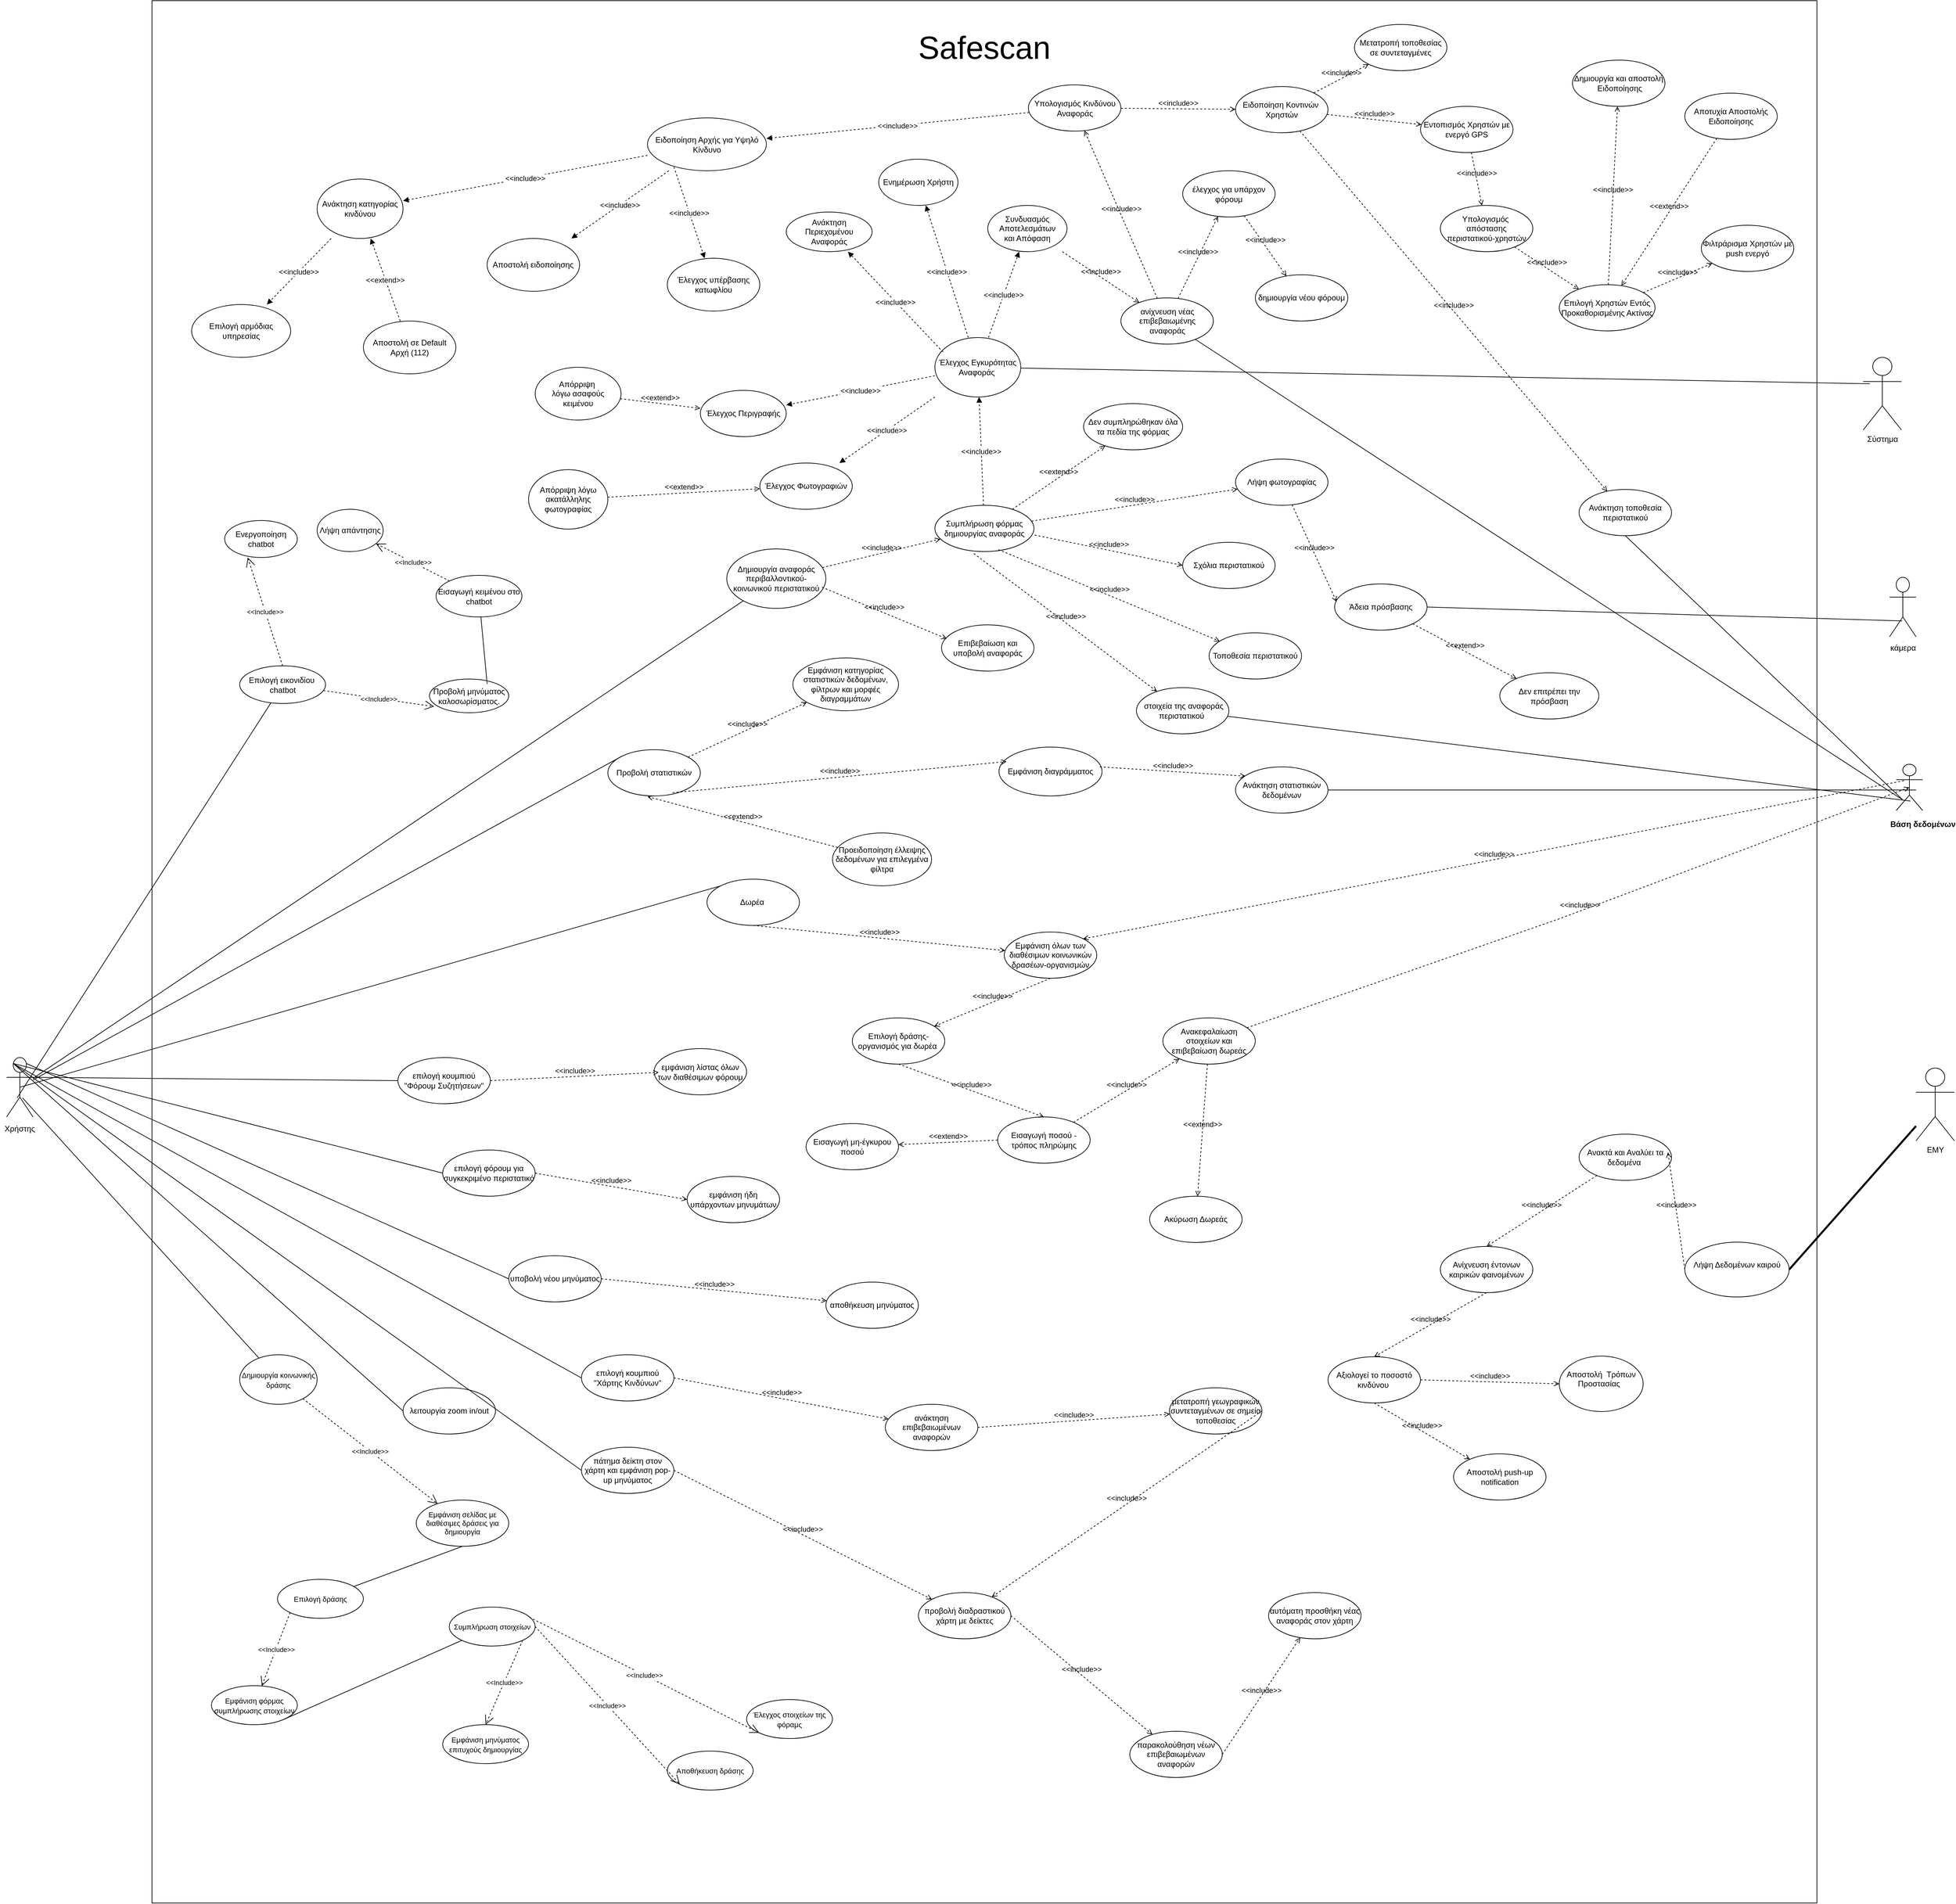 <mxfile version="26.2.2">
  <diagram name="use-cases" id="50c5_WhuDZ5GK7heBTsZ">
    <mxGraphModel dx="83866" dy="117507" grid="1" gridSize="10" guides="1" tooltips="1" connect="1" arrows="1" fold="1" page="1" pageScale="100" pageWidth="827" pageHeight="1169" math="0" shadow="0">
      <root>
        <object label="" Χρήστης="" id="0">
          <mxCell />
        </object>
        <mxCell id="1" parent="0" />
        <mxCell id="SlFlDC7onq-lnfKXw3GX-15" value="" style="rounded=0;whiteSpace=wrap;html=1;" parent="1" vertex="1">
          <mxGeometry x="-970" y="-750" width="2520" height="2880" as="geometry" />
        </mxCell>
        <object label="Actor" Χρήστης="" id="HnD6LduY7zY77JEL5Ho--6">
          <mxCell style="shape=umlActor;verticalLabelPosition=bottom;verticalAlign=top;html=1;strokeColor=light-dark(#000000,#FFFFFF);fontSize=1;" parent="1" vertex="1">
            <mxGeometry x="-1190" y="850" width="40" height="90" as="geometry" />
          </mxCell>
        </object>
        <mxCell id="5ojVr-R2FoughXSiMXYQ-4" value="&lt;div&gt;Χρήστης&lt;/div&gt;&lt;div&gt;&lt;br&gt;&lt;/div&gt;" style="text;html=1;align=center;verticalAlign=middle;whiteSpace=wrap;rounded=0;" parent="1" vertex="1">
          <mxGeometry x="-1200" y="950" width="60" height="30" as="geometry" />
        </mxCell>
        <mxCell id="5ojVr-R2FoughXSiMXYQ-14" value="Δημιουργία αναφοράς περιβαλλοντικού-κοινωνικού περιστατικού" style="ellipse;whiteSpace=wrap;html=1;" parent="1" vertex="1">
          <mxGeometry x="-100" y="80" width="150" height="90" as="geometry" />
        </mxCell>
        <mxCell id="5ojVr-R2FoughXSiMXYQ-15" value="Λήψη φωτογραφίας" style="ellipse;whiteSpace=wrap;html=1;" parent="1" vertex="1">
          <mxGeometry x="670" y="-56" width="140" height="70" as="geometry" />
        </mxCell>
        <mxCell id="5ojVr-R2FoughXSiMXYQ-29" value="Συμπλήρωση φόρμας δημιουργίας αναφοράς" style="ellipse;whiteSpace=wrap;html=1;" parent="1" vertex="1">
          <mxGeometry x="215" y="14" width="150" height="70" as="geometry" />
        </mxCell>
        <mxCell id="5ojVr-R2FoughXSiMXYQ-43" value="Actor" style="shape=umlActor;verticalLabelPosition=bottom;verticalAlign=top;html=1;fontSize=1;" parent="1" vertex="1">
          <mxGeometry x="1670" y="406" width="40" height="70" as="geometry" />
        </mxCell>
        <mxCell id="5ojVr-R2FoughXSiMXYQ-44" value="Βάση δεδομένων" style="text;align=center;fontStyle=1;verticalAlign=middle;spacingLeft=3;spacingRight=3;strokeColor=none;rotatable=0;points=[[0,0.5],[1,0.5]];portConstraint=eastwest;html=1;" parent="1" vertex="1">
          <mxGeometry x="1670" y="484" width="80" height="26" as="geometry" />
        </mxCell>
        <mxCell id="5ojVr-R2FoughXSiMXYQ-46" value="&amp;nbsp;στοιχεία της αναφοράς περιστατικού&amp;nbsp;" style="ellipse;whiteSpace=wrap;html=1;" parent="1" vertex="1">
          <mxGeometry x="520" y="290" width="140" height="70" as="geometry" />
        </mxCell>
        <mxCell id="5ojVr-R2FoughXSiMXYQ-60" value="Επιβεβαίωση και υποβολή αναφοράς" style="ellipse;whiteSpace=wrap;html=1;" parent="1" vertex="1">
          <mxGeometry x="225" y="195" width="140" height="70" as="geometry" />
        </mxCell>
        <mxCell id="5ojVr-R2FoughXSiMXYQ-79" value="" style="endArrow=none;html=1;rounded=0;exitX=0;exitY=0;exitDx=0;exitDy=0;" parent="1" source="5ojVr-R2FoughXSiMXYQ-80" target="HnD6LduY7zY77JEL5Ho--6" edge="1">
          <mxGeometry width="50" height="50" relative="1" as="geometry">
            <mxPoint x="110" y="370" as="sourcePoint" />
            <mxPoint x="160" y="320" as="targetPoint" />
          </mxGeometry>
        </mxCell>
        <mxCell id="5ojVr-R2FoughXSiMXYQ-80" value="Προβολή στατιστικών" style="ellipse;whiteSpace=wrap;html=1;" parent="1" vertex="1">
          <mxGeometry x="-280" y="384" width="140" height="70" as="geometry" />
        </mxCell>
        <mxCell id="5ojVr-R2FoughXSiMXYQ-82" value="Εμφάνιση κατηγορίας στατιστικών δεδομένων, φίλτρων και μορφές διαγραμμάτων" style="ellipse;whiteSpace=wrap;html=1;" parent="1" vertex="1">
          <mxGeometry y="245" width="160" height="80" as="geometry" />
        </mxCell>
        <mxCell id="5ojVr-R2FoughXSiMXYQ-84" value="Aνάκτηση στατιστικών δεδομένων" style="ellipse;whiteSpace=wrap;html=1;" parent="1" vertex="1">
          <mxGeometry x="670" y="410" width="140" height="70" as="geometry" />
        </mxCell>
        <mxCell id="5ojVr-R2FoughXSiMXYQ-88" value="Εμφάνιση διαγράμματος" style="ellipse;whiteSpace=wrap;html=1;" parent="1" vertex="1">
          <mxGeometry x="312" y="380" width="156" height="74" as="geometry" />
        </mxCell>
        <mxCell id="5ojVr-R2FoughXSiMXYQ-109" value="Προειδοποίηση έλλειψης δεδομένων για επιλεγμένα φίλτρα" style="ellipse;whiteSpace=wrap;html=1;" parent="1" vertex="1">
          <mxGeometry x="60" y="510" width="150" height="80" as="geometry" />
        </mxCell>
        <object label="Actor" Χρήστης="" id="xumEokUSWQcuNdWC_lMM-1">
          <mxCell style="shape=umlActor;verticalLabelPosition=bottom;verticalAlign=top;html=1;strokeColor=light-dark(#000000,#FFFFFF);fontSize=1;" parent="1" vertex="1">
            <mxGeometry x="1660" y="123" width="40" height="90" as="geometry" />
          </mxCell>
        </object>
        <mxCell id="xumEokUSWQcuNdWC_lMM-2" value="κάμερα" style="text;html=1;align=center;verticalAlign=middle;resizable=0;points=[];autosize=1;strokeColor=none;fillColor=none;" parent="1" vertex="1">
          <mxGeometry x="1650" y="215" width="60" height="30" as="geometry" />
        </mxCell>
        <mxCell id="xumEokUSWQcuNdWC_lMM-4" value="" style="endArrow=none;html=1;rounded=0;exitX=0.475;exitY=0.733;exitDx=0;exitDy=0;exitPerimeter=0;entryX=1;entryY=0.5;entryDx=0;entryDy=0;" parent="1" source="xumEokUSWQcuNdWC_lMM-1" target="xumEokUSWQcuNdWC_lMM-7" edge="1">
          <mxGeometry width="50" height="50" relative="1" as="geometry">
            <mxPoint x="980" y="-28.07" as="sourcePoint" />
            <mxPoint x="790" y="94.073" as="targetPoint" />
            <Array as="points" />
          </mxGeometry>
        </mxCell>
        <mxCell id="xumEokUSWQcuNdWC_lMM-5" value="&amp;lt;&amp;lt;include&amp;gt;&amp;gt;" style="html=1;verticalAlign=bottom;labelBackgroundColor=none;endArrow=open;endFill=0;dashed=1;rounded=0;" parent="1" source="5ojVr-R2FoughXSiMXYQ-14" target="5ojVr-R2FoughXSiMXYQ-29" edge="1">
          <mxGeometry width="160" relative="1" as="geometry">
            <mxPoint x="400" y="10" as="sourcePoint" />
            <mxPoint x="560" y="10" as="targetPoint" />
          </mxGeometry>
        </mxCell>
        <mxCell id="xumEokUSWQcuNdWC_lMM-7" value="Άδεια πρόσβασης" style="ellipse;whiteSpace=wrap;html=1;" parent="1" vertex="1">
          <mxGeometry x="820" y="133" width="140" height="70" as="geometry" />
        </mxCell>
        <mxCell id="xumEokUSWQcuNdWC_lMM-8" value="&amp;lt;&amp;lt;include&amp;gt;&amp;gt;" style="html=1;verticalAlign=bottom;labelBackgroundColor=none;endArrow=open;endFill=0;dashed=1;rounded=0;entryX=0.021;entryY=0.386;entryDx=0;entryDy=0;entryPerimeter=0;" parent="1" source="5ojVr-R2FoughXSiMXYQ-15" target="xumEokUSWQcuNdWC_lMM-7" edge="1">
          <mxGeometry width="160" relative="1" as="geometry">
            <mxPoint x="401" y="64" as="sourcePoint" />
            <mxPoint x="552" y="17" as="targetPoint" />
          </mxGeometry>
        </mxCell>
        <mxCell id="xumEokUSWQcuNdWC_lMM-9" value="" style="endArrow=none;html=1;rounded=0;" parent="1" source="5ojVr-R2FoughXSiMXYQ-14" target="HnD6LduY7zY77JEL5Ho--6" edge="1">
          <mxGeometry width="50" height="50" relative="1" as="geometry">
            <mxPoint x="1139" y="46" as="sourcePoint" />
            <mxPoint x="1000" y="-25" as="targetPoint" />
            <Array as="points" />
          </mxGeometry>
        </mxCell>
        <mxCell id="xumEokUSWQcuNdWC_lMM-10" value="&amp;lt;&amp;lt;include&amp;gt;&amp;gt;" style="html=1;verticalAlign=bottom;labelBackgroundColor=none;endArrow=open;endFill=0;dashed=1;rounded=0;" parent="1" source="5ojVr-R2FoughXSiMXYQ-29" target="5ojVr-R2FoughXSiMXYQ-15" edge="1">
          <mxGeometry width="160" relative="1" as="geometry">
            <mxPoint x="719" y="-72" as="sourcePoint" />
            <mxPoint x="863" y="-33" as="targetPoint" />
          </mxGeometry>
        </mxCell>
        <mxCell id="xumEokUSWQcuNdWC_lMM-12" value="Σχόλια περιστατικού" style="ellipse;whiteSpace=wrap;html=1;" parent="1" vertex="1">
          <mxGeometry x="590" y="70" width="140" height="70" as="geometry" />
        </mxCell>
        <mxCell id="xumEokUSWQcuNdWC_lMM-13" value="&amp;lt;&amp;lt;include&amp;gt;&amp;gt;" style="html=1;verticalAlign=bottom;labelBackgroundColor=none;endArrow=open;endFill=0;dashed=1;rounded=0;entryX=0;entryY=0.5;entryDx=0;entryDy=0;exitX=1.007;exitY=0.643;exitDx=0;exitDy=0;exitPerimeter=0;" parent="1" source="5ojVr-R2FoughXSiMXYQ-29" target="xumEokUSWQcuNdWC_lMM-12" edge="1">
          <mxGeometry width="160" relative="1" as="geometry">
            <mxPoint x="361" y="43" as="sourcePoint" />
            <mxPoint x="444" y="15" as="targetPoint" />
          </mxGeometry>
        </mxCell>
        <mxCell id="xumEokUSWQcuNdWC_lMM-14" value="Τοποθεσία περιστατικού" style="ellipse;whiteSpace=wrap;html=1;" parent="1" vertex="1">
          <mxGeometry x="630" y="207" width="140" height="70" as="geometry" />
        </mxCell>
        <mxCell id="xumEokUSWQcuNdWC_lMM-15" value="&amp;lt;&amp;lt;include&amp;gt;&amp;gt;" style="html=1;verticalAlign=bottom;labelBackgroundColor=none;endArrow=open;endFill=0;dashed=1;rounded=0;exitX=0.64;exitY=0.957;exitDx=0;exitDy=0;exitPerimeter=0;" parent="1" source="5ojVr-R2FoughXSiMXYQ-29" target="xumEokUSWQcuNdWC_lMM-14" edge="1">
          <mxGeometry width="160" relative="1" as="geometry">
            <mxPoint x="527" y="29" as="sourcePoint" />
            <mxPoint x="650" y="25" as="targetPoint" />
          </mxGeometry>
        </mxCell>
        <mxCell id="xumEokUSWQcuNdWC_lMM-18" value="" style="endArrow=none;html=1;rounded=0;exitX=0.54;exitY=0.796;exitDx=0;exitDy=0;exitPerimeter=0;" parent="1" source="5ojVr-R2FoughXSiMXYQ-43" target="5ojVr-R2FoughXSiMXYQ-46" edge="1">
          <mxGeometry width="50" height="50" relative="1" as="geometry">
            <mxPoint x="1139" y="46" as="sourcePoint" />
            <mxPoint x="1040" y="-55" as="targetPoint" />
            <Array as="points" />
          </mxGeometry>
        </mxCell>
        <mxCell id="xumEokUSWQcuNdWC_lMM-19" value="&amp;lt;&amp;lt;include&amp;gt;&amp;gt;" style="html=1;verticalAlign=bottom;labelBackgroundColor=none;endArrow=open;endFill=0;dashed=1;rounded=0;exitX=0.96;exitY=0.644;exitDx=0;exitDy=0;exitPerimeter=0;entryX=0.057;entryY=0.3;entryDx=0;entryDy=0;entryPerimeter=0;" parent="1" source="5ojVr-R2FoughXSiMXYQ-14" target="5ojVr-R2FoughXSiMXYQ-60" edge="1">
          <mxGeometry width="160" relative="1" as="geometry">
            <mxPoint x="361" y="43" as="sourcePoint" />
            <mxPoint x="444" y="15" as="targetPoint" />
          </mxGeometry>
        </mxCell>
        <mxCell id="xumEokUSWQcuNdWC_lMM-20" value="&amp;lt;&amp;lt;include&amp;gt;&amp;gt;" style="html=1;verticalAlign=bottom;labelBackgroundColor=none;endArrow=open;endFill=0;dashed=1;rounded=0;exitX=0.393;exitY=1.043;exitDx=0;exitDy=0;exitPerimeter=0;" parent="1" source="5ojVr-R2FoughXSiMXYQ-29" target="5ojVr-R2FoughXSiMXYQ-46" edge="1">
          <mxGeometry width="160" relative="1" as="geometry">
            <mxPoint x="361" y="43" as="sourcePoint" />
            <mxPoint x="444" y="15" as="targetPoint" />
          </mxGeometry>
        </mxCell>
        <mxCell id="xumEokUSWQcuNdWC_lMM-24" value="Δεν συμπληρώθηκαν όλα τα πεδία της φόρμας" style="ellipse;whiteSpace=wrap;html=1;" parent="1" vertex="1">
          <mxGeometry x="440" y="-140" width="150" height="70" as="geometry" />
        </mxCell>
        <mxCell id="xumEokUSWQcuNdWC_lMM-25" value="&amp;lt;&amp;lt;extend&amp;gt;&amp;gt;" style="html=1;verticalAlign=bottom;labelBackgroundColor=none;endArrow=open;endFill=0;dashed=1;rounded=0;" parent="1" source="5ojVr-R2FoughXSiMXYQ-29" target="xumEokUSWQcuNdWC_lMM-24" edge="1">
          <mxGeometry width="160" relative="1" as="geometry">
            <mxPoint x="260" y="-30" as="sourcePoint" />
            <mxPoint x="420" y="-30" as="targetPoint" />
          </mxGeometry>
        </mxCell>
        <mxCell id="xumEokUSWQcuNdWC_lMM-26" value="Δεν επιτρέπει την πρόσβαση" style="ellipse;whiteSpace=wrap;html=1;" parent="1" vertex="1">
          <mxGeometry x="1070" y="267.5" width="150" height="70" as="geometry" />
        </mxCell>
        <mxCell id="xumEokUSWQcuNdWC_lMM-27" value="&amp;lt;&amp;lt;extend&amp;gt;&amp;gt;" style="html=1;verticalAlign=bottom;labelBackgroundColor=none;endArrow=open;endFill=0;dashed=1;rounded=0;" parent="1" source="xumEokUSWQcuNdWC_lMM-7" target="xumEokUSWQcuNdWC_lMM-26" edge="1">
          <mxGeometry width="160" relative="1" as="geometry">
            <mxPoint x="463" y="-36" as="sourcePoint" />
            <mxPoint x="351" y="-56" as="targetPoint" />
          </mxGeometry>
        </mxCell>
        <mxCell id="xumEokUSWQcuNdWC_lMM-28" value="" style="endArrow=none;html=1;rounded=0;" parent="1" target="5ojVr-R2FoughXSiMXYQ-84" edge="1">
          <mxGeometry width="50" height="50" relative="1" as="geometry">
            <mxPoint x="1700" y="445" as="sourcePoint" />
            <mxPoint x="998" y="323" as="targetPoint" />
            <Array as="points" />
          </mxGeometry>
        </mxCell>
        <mxCell id="xumEokUSWQcuNdWC_lMM-29" value="&amp;lt;&amp;lt;include&amp;gt;&amp;gt;" style="html=1;verticalAlign=bottom;labelBackgroundColor=none;endArrow=open;endFill=0;dashed=1;rounded=0;entryX=0.107;entryY=0.2;entryDx=0;entryDy=0;entryPerimeter=0;exitX=0.978;exitY=0.405;exitDx=0;exitDy=0;exitPerimeter=0;" parent="1" source="5ojVr-R2FoughXSiMXYQ-88" target="5ojVr-R2FoughXSiMXYQ-84" edge="1">
          <mxGeometry width="160" relative="1" as="geometry">
            <mxPoint x="364" y="78" as="sourcePoint" />
            <mxPoint x="530" y="231" as="targetPoint" />
          </mxGeometry>
        </mxCell>
        <mxCell id="xumEokUSWQcuNdWC_lMM-30" value="&amp;lt;&amp;lt;include&amp;gt;&amp;gt;" style="html=1;verticalAlign=bottom;labelBackgroundColor=none;endArrow=open;endFill=0;dashed=1;rounded=0;" parent="1" source="5ojVr-R2FoughXSiMXYQ-80" target="5ojVr-R2FoughXSiMXYQ-82" edge="1">
          <mxGeometry width="160" relative="1" as="geometry">
            <mxPoint x="385" y="342" as="sourcePoint" />
            <mxPoint x="835" y="434" as="targetPoint" />
          </mxGeometry>
        </mxCell>
        <mxCell id="xumEokUSWQcuNdWC_lMM-31" value="&amp;lt;&amp;lt;include&amp;gt;&amp;gt;" style="html=1;verticalAlign=bottom;labelBackgroundColor=none;endArrow=open;endFill=0;dashed=1;rounded=0;exitX=0.7;exitY=0.929;exitDx=0;exitDy=0;exitPerimeter=0;entryX=0.074;entryY=0.297;entryDx=0;entryDy=0;entryPerimeter=0;" parent="1" source="5ojVr-R2FoughXSiMXYQ-80" target="5ojVr-R2FoughXSiMXYQ-88" edge="1">
          <mxGeometry width="160" relative="1" as="geometry">
            <mxPoint x="347.94" y="371.99" as="sourcePoint" />
            <mxPoint x="505.793" y="468.863" as="targetPoint" />
          </mxGeometry>
        </mxCell>
        <mxCell id="xumEokUSWQcuNdWC_lMM-34" value="&amp;lt;&amp;lt;extend&amp;gt;&amp;gt;" style="html=1;verticalAlign=bottom;labelBackgroundColor=none;endArrow=open;endFill=0;dashed=1;rounded=0;entryX=0.429;entryY=1.014;entryDx=0;entryDy=0;entryPerimeter=0;" parent="1" source="5ojVr-R2FoughXSiMXYQ-109" target="5ojVr-R2FoughXSiMXYQ-80" edge="1">
          <mxGeometry width="160" relative="1" as="geometry">
            <mxPoint x="463" y="-36" as="sourcePoint" />
            <mxPoint x="351" y="-56" as="targetPoint" />
          </mxGeometry>
        </mxCell>
        <mxCell id="ozAexrnUwDYbTWN0_t9B-1" value="Λήψη Δεδομένων καιρού&lt;div&gt;&lt;br&gt;&lt;/div&gt;" style="ellipse;whiteSpace=wrap;html=1;" parent="1" vertex="1">
          <mxGeometry x="1350" y="1129.5" width="158" height="83" as="geometry" />
        </mxCell>
        <mxCell id="ozAexrnUwDYbTWN0_t9B-2" value="Αποστολή&amp;nbsp; Τρόπων Προστασίας&amp;nbsp;&amp;nbsp;&lt;div&gt;&lt;br&gt;&lt;/div&gt;" style="ellipse;whiteSpace=wrap;html=1;" parent="1" vertex="1">
          <mxGeometry x="1160" y="1302" width="127" height="84" as="geometry" />
        </mxCell>
        <mxCell id="ozAexrnUwDYbTWN0_t9B-3" value="ΕΜΥ" style="shape=umlActor;verticalLabelPosition=bottom;verticalAlign=top;html=1;" parent="1" vertex="1">
          <mxGeometry x="1700" y="866" width="58" height="110" as="geometry" />
        </mxCell>
        <mxCell id="ozAexrnUwDYbTWN0_t9B-4" value="" style="endArrow=none;startArrow=none;endFill=0;startFill=0;endSize=8;html=1;verticalAlign=bottom;labelBackgroundColor=none;strokeWidth=3;rounded=0;fontSize=12;curved=1;exitX=1;exitY=0.5;exitDx=0;exitDy=0;" parent="1" source="ozAexrnUwDYbTWN0_t9B-1" target="ozAexrnUwDYbTWN0_t9B-3" edge="1">
          <mxGeometry width="160" relative="1" as="geometry">
            <mxPoint x="1870" y="1268" as="sourcePoint" />
            <mxPoint x="2030" y="1268" as="targetPoint" />
          </mxGeometry>
        </mxCell>
        <mxCell id="ozAexrnUwDYbTWN0_t9B-5" value="Ανακτά και Αναλύει τα δεδομένα&amp;nbsp;" style="ellipse;whiteSpace=wrap;html=1;" parent="1" vertex="1">
          <mxGeometry x="1190" y="966" width="140" height="70" as="geometry" />
        </mxCell>
        <mxCell id="ozAexrnUwDYbTWN0_t9B-7" value="Ανίχνευση έντονων καιρικών φαινομένων" style="ellipse;whiteSpace=wrap;html=1;" parent="1" vertex="1">
          <mxGeometry x="980" y="1136" width="140" height="70" as="geometry" />
        </mxCell>
        <mxCell id="ozAexrnUwDYbTWN0_t9B-8" value="Αποστολή push-up notification" style="ellipse;whiteSpace=wrap;html=1;" parent="1" vertex="1">
          <mxGeometry x="1000" y="1450" width="140" height="70" as="geometry" />
        </mxCell>
        <mxCell id="ozAexrnUwDYbTWN0_t9B-9" value="&amp;lt;&amp;lt;include&amp;gt;&amp;gt;" style="html=1;verticalAlign=bottom;labelBackgroundColor=none;endArrow=open;endFill=0;dashed=1;rounded=0;entryX=0.5;entryY=0;entryDx=0;entryDy=0;" parent="1" source="ozAexrnUwDYbTWN0_t9B-5" target="ozAexrnUwDYbTWN0_t9B-7" edge="1">
          <mxGeometry width="160" relative="1" as="geometry">
            <mxPoint x="1814" y="1135" as="sourcePoint" />
            <mxPoint x="1828" y="1280" as="targetPoint" />
          </mxGeometry>
        </mxCell>
        <mxCell id="ozAexrnUwDYbTWN0_t9B-10" value="Αξιολογεί το ποσοστό κινδύνου&amp;nbsp;" style="ellipse;whiteSpace=wrap;html=1;" parent="1" vertex="1">
          <mxGeometry x="810" y="1303" width="140" height="70" as="geometry" />
        </mxCell>
        <mxCell id="ozAexrnUwDYbTWN0_t9B-11" value="&amp;lt;&amp;lt;include&amp;gt;&amp;gt;" style="html=1;verticalAlign=bottom;labelBackgroundColor=none;endArrow=open;endFill=0;dashed=1;rounded=0;exitX=0.5;exitY=1;exitDx=0;exitDy=0;entryX=0.5;entryY=0;entryDx=0;entryDy=0;" parent="1" source="ozAexrnUwDYbTWN0_t9B-7" target="ozAexrnUwDYbTWN0_t9B-10" edge="1">
          <mxGeometry width="160" relative="1" as="geometry">
            <mxPoint x="1781" y="1375" as="sourcePoint" />
            <mxPoint x="1941" y="1375" as="targetPoint" />
          </mxGeometry>
        </mxCell>
        <mxCell id="ozAexrnUwDYbTWN0_t9B-12" value="&amp;lt;&amp;lt;include&amp;gt;&amp;gt;" style="html=1;verticalAlign=bottom;labelBackgroundColor=none;endArrow=open;endFill=0;dashed=1;rounded=0;exitX=0.5;exitY=1;exitDx=0;exitDy=0;" parent="1" source="ozAexrnUwDYbTWN0_t9B-10" target="ozAexrnUwDYbTWN0_t9B-8" edge="1">
          <mxGeometry width="160" relative="1" as="geometry">
            <mxPoint x="1781" y="1375" as="sourcePoint" />
            <mxPoint x="1941" y="1375" as="targetPoint" />
          </mxGeometry>
        </mxCell>
        <mxCell id="ozAexrnUwDYbTWN0_t9B-13" value="&amp;lt;&amp;lt;include&amp;gt;&amp;gt;" style="html=1;verticalAlign=bottom;labelBackgroundColor=none;endArrow=open;endFill=0;dashed=1;rounded=0;exitX=1;exitY=0.5;exitDx=0;exitDy=0;entryX=0;entryY=0.5;entryDx=0;entryDy=0;" parent="1" source="ozAexrnUwDYbTWN0_t9B-10" target="ozAexrnUwDYbTWN0_t9B-2" edge="1">
          <mxGeometry width="160" relative="1" as="geometry">
            <mxPoint x="1781" y="1375" as="sourcePoint" />
            <mxPoint x="2007" y="1433" as="targetPoint" />
          </mxGeometry>
        </mxCell>
        <mxCell id="ozAexrnUwDYbTWN0_t9B-14" value="&amp;lt;&amp;lt;include&amp;gt;&amp;gt;" style="html=1;verticalAlign=bottom;labelBackgroundColor=none;endArrow=open;endFill=0;dashed=1;rounded=0;exitX=0;exitY=0.5;exitDx=0;exitDy=0;entryX=0.961;entryY=0.394;entryDx=0;entryDy=0;entryPerimeter=0;" parent="1" source="ozAexrnUwDYbTWN0_t9B-1" target="ozAexrnUwDYbTWN0_t9B-5" edge="1">
          <mxGeometry width="160" relative="1" as="geometry">
            <mxPoint x="1781" y="943" as="sourcePoint" />
            <mxPoint x="1941" y="943" as="targetPoint" />
          </mxGeometry>
        </mxCell>
        <mxCell id="ozAexrnUwDYbTWN0_t9B-17" value="Δωρέα&amp;nbsp;" style="ellipse;whiteSpace=wrap;html=1;" parent="1" vertex="1">
          <mxGeometry x="-130" y="580" width="140" height="70" as="geometry" />
        </mxCell>
        <mxCell id="ozAexrnUwDYbTWN0_t9B-19" value="Εμφάνιση όλων των διαθέσιμων κοινωνικών δρασέων-οργανισμών" style="ellipse;whiteSpace=wrap;html=1;" parent="1" vertex="1">
          <mxGeometry x="320" y="660" width="140" height="70" as="geometry" />
        </mxCell>
        <mxCell id="ozAexrnUwDYbTWN0_t9B-20" value="&amp;lt;&amp;lt;include&amp;gt;&amp;gt;" style="html=1;verticalAlign=bottom;labelBackgroundColor=none;endArrow=open;endFill=0;dashed=1;rounded=0;exitX=0.5;exitY=1;exitDx=0;exitDy=0;" parent="1" source="ozAexrnUwDYbTWN0_t9B-17" target="ozAexrnUwDYbTWN0_t9B-19" edge="1">
          <mxGeometry width="160" relative="1" as="geometry">
            <mxPoint x="1628" y="1039" as="sourcePoint" />
            <mxPoint x="1788" y="1039" as="targetPoint" />
          </mxGeometry>
        </mxCell>
        <mxCell id="ozAexrnUwDYbTWN0_t9B-22" value="&amp;lt;&amp;lt;include&amp;gt;&amp;gt;" style="html=1;verticalAlign=bottom;labelBackgroundColor=none;endArrow=open;endFill=0;dashed=1;rounded=0;entryX=1;entryY=0;entryDx=0;entryDy=0;exitX=0.294;exitY=0.356;exitDx=0;exitDy=0;exitPerimeter=0;" parent="1" source="5ojVr-R2FoughXSiMXYQ-43" target="ozAexrnUwDYbTWN0_t9B-19" edge="1">
          <mxGeometry width="160" relative="1" as="geometry">
            <mxPoint x="1807" y="619" as="sourcePoint" />
            <mxPoint x="2062" y="776" as="targetPoint" />
          </mxGeometry>
        </mxCell>
        <mxCell id="ozAexrnUwDYbTWN0_t9B-23" value="Επιλογή δράσης-οργανισμός για δωρέα&amp;nbsp;" style="ellipse;whiteSpace=wrap;html=1;" parent="1" vertex="1">
          <mxGeometry x="90" y="790" width="140" height="70" as="geometry" />
        </mxCell>
        <mxCell id="ozAexrnUwDYbTWN0_t9B-24" value="&amp;lt;&amp;lt;include&amp;gt;&amp;gt;" style="html=1;verticalAlign=bottom;labelBackgroundColor=none;endArrow=open;endFill=0;dashed=1;rounded=0;exitX=0.5;exitY=1;exitDx=0;exitDy=0;" parent="1" source="ozAexrnUwDYbTWN0_t9B-19" target="ozAexrnUwDYbTWN0_t9B-23" edge="1">
          <mxGeometry width="160" relative="1" as="geometry">
            <mxPoint x="1883" y="972" as="sourcePoint" />
            <mxPoint x="2043" y="972" as="targetPoint" />
          </mxGeometry>
        </mxCell>
        <mxCell id="ozAexrnUwDYbTWN0_t9B-25" value="Εισαγωγή ποσού - τρόπος πληρώμης" style="ellipse;whiteSpace=wrap;html=1;" parent="1" vertex="1">
          <mxGeometry x="310" y="940" width="140" height="70" as="geometry" />
        </mxCell>
        <mxCell id="ozAexrnUwDYbTWN0_t9B-26" value="&amp;lt;&amp;lt;include&amp;gt;&amp;gt;" style="html=1;verticalAlign=bottom;labelBackgroundColor=none;endArrow=open;endFill=0;dashed=1;rounded=0;exitX=0.5;exitY=1;exitDx=0;exitDy=0;entryX=0.5;entryY=0;entryDx=0;entryDy=0;" parent="1" source="ozAexrnUwDYbTWN0_t9B-23" target="ozAexrnUwDYbTWN0_t9B-25" edge="1">
          <mxGeometry width="160" relative="1" as="geometry">
            <mxPoint x="1630" y="1227" as="sourcePoint" />
            <mxPoint x="1516" y="1289" as="targetPoint" />
          </mxGeometry>
        </mxCell>
        <mxCell id="ozAexrnUwDYbTWN0_t9B-27" value="Ανακεφαλαίωση στοιχείων και επιβεβαίωση δωρεάς" style="ellipse;whiteSpace=wrap;html=1;" parent="1" vertex="1">
          <mxGeometry x="560" y="790" width="140" height="70" as="geometry" />
        </mxCell>
        <mxCell id="ozAexrnUwDYbTWN0_t9B-28" value="&amp;lt;&amp;lt;include&amp;gt;&amp;gt;" style="html=1;verticalAlign=bottom;labelBackgroundColor=none;endArrow=open;endFill=0;dashed=1;rounded=0;" parent="1" source="ozAexrnUwDYbTWN0_t9B-25" target="ozAexrnUwDYbTWN0_t9B-27" edge="1">
          <mxGeometry width="160" relative="1" as="geometry">
            <mxPoint x="1823" y="1158" as="sourcePoint" />
            <mxPoint x="1983" y="1158" as="targetPoint" />
          </mxGeometry>
        </mxCell>
        <mxCell id="ozAexrnUwDYbTWN0_t9B-29" value="&amp;lt;&amp;lt;include&amp;gt;&amp;gt;" style="html=1;verticalAlign=bottom;labelBackgroundColor=none;endArrow=open;endFill=0;dashed=1;rounded=0;entryX=0.5;entryY=0.5;entryDx=0;entryDy=0;entryPerimeter=0;" parent="1" source="ozAexrnUwDYbTWN0_t9B-27" target="5ojVr-R2FoughXSiMXYQ-43" edge="1">
          <mxGeometry width="160" relative="1" as="geometry">
            <mxPoint x="1878" y="1120" as="sourcePoint" />
            <mxPoint x="1650" y="310" as="targetPoint" />
            <Array as="points">
              <mxPoint x="1160" y="640" />
            </Array>
          </mxGeometry>
        </mxCell>
        <mxCell id="ozAexrnUwDYbTWN0_t9B-30" value="Ακύρωση Δωρεάς" style="ellipse;whiteSpace=wrap;html=1;" parent="1" vertex="1">
          <mxGeometry x="540" y="1060" width="140" height="70" as="geometry" />
        </mxCell>
        <mxCell id="ozAexrnUwDYbTWN0_t9B-31" value="&amp;lt;&amp;lt;extend&amp;gt;&amp;gt;" style="html=1;verticalAlign=bottom;labelBackgroundColor=none;endArrow=open;endFill=0;dashed=1;rounded=0;" parent="1" source="ozAexrnUwDYbTWN0_t9B-27" target="ozAexrnUwDYbTWN0_t9B-30" edge="1">
          <mxGeometry width="160" relative="1" as="geometry">
            <mxPoint x="1649" y="1120" as="sourcePoint" />
            <mxPoint x="1809" y="1120" as="targetPoint" />
          </mxGeometry>
        </mxCell>
        <mxCell id="ozAexrnUwDYbTWN0_t9B-32" value="Εισαγωγή μη-έγκυρου ποσού" style="ellipse;whiteSpace=wrap;html=1;" parent="1" vertex="1">
          <mxGeometry x="20" y="950" width="140" height="70" as="geometry" />
        </mxCell>
        <mxCell id="ozAexrnUwDYbTWN0_t9B-33" value="&amp;lt;&amp;lt;extend&amp;gt;&amp;gt;" style="html=1;verticalAlign=bottom;labelBackgroundColor=none;endArrow=open;endFill=0;dashed=1;rounded=0;exitX=0;exitY=0.5;exitDx=0;exitDy=0;" parent="1" source="ozAexrnUwDYbTWN0_t9B-25" target="ozAexrnUwDYbTWN0_t9B-32" edge="1">
          <mxGeometry width="160" relative="1" as="geometry">
            <mxPoint x="1649" y="1120" as="sourcePoint" />
            <mxPoint x="1809" y="1120" as="targetPoint" />
          </mxGeometry>
        </mxCell>
        <mxCell id="ozAexrnUwDYbTWN0_t9B-39" value="" style="endArrow=none;html=1;rounded=0;exitX=0;exitY=0;exitDx=0;exitDy=0;entryX=0.5;entryY=0.5;entryDx=0;entryDy=0;entryPerimeter=0;" parent="1" source="ozAexrnUwDYbTWN0_t9B-17" target="HnD6LduY7zY77JEL5Ho--6" edge="1">
          <mxGeometry width="50" height="50" relative="1" as="geometry">
            <mxPoint x="680" y="730" as="sourcePoint" />
            <mxPoint x="-200" y="240" as="targetPoint" />
          </mxGeometry>
        </mxCell>
        <mxCell id="Nxb1YHYcXCWnl1iw6oOs-3" value="υποβολή νέου μηνύματος" style="ellipse;whiteSpace=wrap;html=1;" parent="1" vertex="1">
          <mxGeometry x="-430" y="1150" width="140" height="70" as="geometry" />
        </mxCell>
        <mxCell id="Nxb1YHYcXCWnl1iw6oOs-4" value="επιλογή φόρουμ για συγκεκριμένο περιστατικό" style="ellipse;whiteSpace=wrap;html=1;" parent="1" vertex="1">
          <mxGeometry x="-530" y="990" width="140" height="70" as="geometry" />
        </mxCell>
        <mxCell id="Nxb1YHYcXCWnl1iw6oOs-5" value="επιλογή κουμπιού &quot;Φόρουμ Συζητήσεων&quot;" style="ellipse;whiteSpace=wrap;html=1;" parent="1" vertex="1">
          <mxGeometry x="-597.75" y="850" width="140" height="70" as="geometry" />
        </mxCell>
        <mxCell id="Nxb1YHYcXCWnl1iw6oOs-6" value="εμφάνιση λίστας όλων των διαθέσιμων φόρουμ" style="ellipse;whiteSpace=wrap;html=1;" parent="1" vertex="1">
          <mxGeometry x="-210" y="836.5" width="140" height="70" as="geometry" />
        </mxCell>
        <mxCell id="Nxb1YHYcXCWnl1iw6oOs-10" value="εμφάνιση ήδη υπάρχοντων μηνυμάτων" style="ellipse;whiteSpace=wrap;html=1;" parent="1" vertex="1">
          <mxGeometry x="-160" y="1030" width="140" height="70" as="geometry" />
        </mxCell>
        <mxCell id="Nxb1YHYcXCWnl1iw6oOs-11" value="αποθήκευση μηνύματος" style="ellipse;whiteSpace=wrap;html=1;" parent="1" vertex="1">
          <mxGeometry x="50" y="1190" width="140" height="70" as="geometry" />
        </mxCell>
        <mxCell id="Nxb1YHYcXCWnl1iw6oOs-12" value="&amp;lt;&amp;lt;include&amp;gt;&amp;gt;" style="html=1;verticalAlign=bottom;labelBackgroundColor=none;endArrow=open;endFill=0;dashed=1;rounded=0;exitX=1;exitY=0.5;exitDx=0;exitDy=0;entryX=0.05;entryY=0.514;entryDx=0;entryDy=0;entryPerimeter=0;" parent="1" source="Nxb1YHYcXCWnl1iw6oOs-5" target="Nxb1YHYcXCWnl1iw6oOs-6" edge="1">
          <mxGeometry width="160" relative="1" as="geometry">
            <mxPoint x="-250" y="1750" as="sourcePoint" />
            <mxPoint x="-250" y="1580" as="targetPoint" />
          </mxGeometry>
        </mxCell>
        <mxCell id="Nxb1YHYcXCWnl1iw6oOs-13" value="&amp;lt;&amp;lt;include&amp;gt;&amp;gt;" style="html=1;verticalAlign=bottom;labelBackgroundColor=none;endArrow=open;endFill=0;dashed=1;rounded=0;exitX=1;exitY=0.5;exitDx=0;exitDy=0;entryX=0;entryY=0.5;entryDx=0;entryDy=0;" parent="1" source="Nxb1YHYcXCWnl1iw6oOs-4" target="Nxb1YHYcXCWnl1iw6oOs-10" edge="1">
          <mxGeometry width="160" relative="1" as="geometry">
            <mxPoint x="-250" y="1750" as="sourcePoint" />
            <mxPoint x="-90" y="1750" as="targetPoint" />
          </mxGeometry>
        </mxCell>
        <mxCell id="Nxb1YHYcXCWnl1iw6oOs-14" value="&amp;lt;&amp;lt;include&amp;gt;&amp;gt;" style="html=1;verticalAlign=bottom;labelBackgroundColor=none;endArrow=open;endFill=0;dashed=1;rounded=0;exitX=1;exitY=0.5;exitDx=0;exitDy=0;" parent="1" source="Nxb1YHYcXCWnl1iw6oOs-3" target="Nxb1YHYcXCWnl1iw6oOs-11" edge="1">
          <mxGeometry width="160" relative="1" as="geometry">
            <mxPoint x="-260" y="1430" as="sourcePoint" />
            <mxPoint x="-100" y="1430" as="targetPoint" />
          </mxGeometry>
        </mxCell>
        <mxCell id="Nxb1YHYcXCWnl1iw6oOs-17" value="επιλογή κουμπιού &quot;Χάρτης Κινδύνων&quot;" style="ellipse;whiteSpace=wrap;html=1;" parent="1" vertex="1">
          <mxGeometry x="-320" y="1300" width="140" height="70" as="geometry" />
        </mxCell>
        <mxCell id="Nxb1YHYcXCWnl1iw6oOs-18" value="πάτημα δείκτη στον χάρτη και εμφάνιση pop-up μηνύματος" style="ellipse;whiteSpace=wrap;html=1;" parent="1" vertex="1">
          <mxGeometry x="-320" y="1440" width="140" height="70" as="geometry" />
        </mxCell>
        <mxCell id="Nxb1YHYcXCWnl1iw6oOs-19" value="λειτουργία zoom in/out" style="ellipse;whiteSpace=wrap;html=1;" parent="1" vertex="1">
          <mxGeometry x="-590" y="1350" width="140" height="70" as="geometry" />
        </mxCell>
        <mxCell id="Nxb1YHYcXCWnl1iw6oOs-20" value="&amp;lt;&amp;lt;include&amp;gt;&amp;gt;" style="html=1;verticalAlign=bottom;labelBackgroundColor=none;endArrow=open;endFill=0;dashed=1;rounded=0;exitX=1;exitY=0.5;exitDx=0;exitDy=0;" parent="1" source="Nxb1YHYcXCWnl1iw6oOs-17" target="Nxb1YHYcXCWnl1iw6oOs-21" edge="1">
          <mxGeometry width="160" relative="1" as="geometry">
            <mxPoint x="-260" y="1730" as="sourcePoint" />
            <mxPoint x="-190" y="1725" as="targetPoint" />
          </mxGeometry>
        </mxCell>
        <mxCell id="Nxb1YHYcXCWnl1iw6oOs-21" value="ανάκτηση επιβεβαιωμένων αναφορών" style="ellipse;whiteSpace=wrap;html=1;" parent="1" vertex="1">
          <mxGeometry x="140" y="1375" width="140" height="70" as="geometry" />
        </mxCell>
        <mxCell id="Nxb1YHYcXCWnl1iw6oOs-22" value="&amp;lt;&amp;lt;include&amp;gt;&amp;gt;" style="html=1;verticalAlign=bottom;labelBackgroundColor=none;endArrow=open;endFill=0;dashed=1;rounded=0;exitX=1;exitY=0.5;exitDx=0;exitDy=0;" parent="1" source="Nxb1YHYcXCWnl1iw6oOs-21" target="Nxb1YHYcXCWnl1iw6oOs-23" edge="1">
          <mxGeometry width="160" relative="1" as="geometry">
            <mxPoint x="-260" y="1730" as="sourcePoint" />
            <mxPoint x="20" y="1725" as="targetPoint" />
          </mxGeometry>
        </mxCell>
        <mxCell id="Nxb1YHYcXCWnl1iw6oOs-23" value="μετατροπή γεωγραφικών συντεταγμένων σε σημεία τοποθεσίας" style="ellipse;whiteSpace=wrap;html=1;" parent="1" vertex="1">
          <mxGeometry x="570" y="1350" width="140" height="70" as="geometry" />
        </mxCell>
        <mxCell id="Nxb1YHYcXCWnl1iw6oOs-24" value="&amp;lt;&amp;lt;include&amp;gt;&amp;gt;" style="html=1;verticalAlign=bottom;labelBackgroundColor=none;endArrow=open;endFill=0;dashed=1;rounded=0;exitX=1;exitY=0.5;exitDx=0;exitDy=0;" parent="1" source="Nxb1YHYcXCWnl1iw6oOs-23" target="Nxb1YHYcXCWnl1iw6oOs-25" edge="1">
          <mxGeometry width="160" relative="1" as="geometry">
            <mxPoint x="-260" y="1730" as="sourcePoint" />
            <mxPoint x="270" y="1725" as="targetPoint" />
          </mxGeometry>
        </mxCell>
        <mxCell id="Nxb1YHYcXCWnl1iw6oOs-25" value="προβολή διαδραστικού χάρτη με δείκτες" style="ellipse;whiteSpace=wrap;html=1;" parent="1" vertex="1">
          <mxGeometry x="190" y="1660" width="140" height="70" as="geometry" />
        </mxCell>
        <mxCell id="Nxb1YHYcXCWnl1iw6oOs-26" value="&amp;lt;&amp;lt;include&amp;gt;&amp;gt;" style="html=1;verticalAlign=bottom;labelBackgroundColor=none;endArrow=open;endFill=0;dashed=1;rounded=0;exitX=1;exitY=0.5;exitDx=0;exitDy=0;" parent="1" source="Nxb1YHYcXCWnl1iw6oOs-25" target="Nxb1YHYcXCWnl1iw6oOs-27" edge="1">
          <mxGeometry width="160" relative="1" as="geometry">
            <mxPoint x="-260" y="1730" as="sourcePoint" />
            <mxPoint x="490" y="1725" as="targetPoint" />
          </mxGeometry>
        </mxCell>
        <mxCell id="Nxb1YHYcXCWnl1iw6oOs-27" value="παρακολούθηση νέων επιβεβαιωμένων αναφορών" style="ellipse;whiteSpace=wrap;html=1;" parent="1" vertex="1">
          <mxGeometry x="510" y="1870" width="140" height="70" as="geometry" />
        </mxCell>
        <mxCell id="Nxb1YHYcXCWnl1iw6oOs-28" value="&amp;lt;&amp;lt;include&amp;gt;&amp;gt;" style="html=1;verticalAlign=bottom;labelBackgroundColor=none;endArrow=open;endFill=0;dashed=1;rounded=0;exitX=1;exitY=0.5;exitDx=0;exitDy=0;" parent="1" source="Nxb1YHYcXCWnl1iw6oOs-27" target="Nxb1YHYcXCWnl1iw6oOs-29" edge="1">
          <mxGeometry width="160" relative="1" as="geometry">
            <mxPoint x="20" y="1830" as="sourcePoint" />
            <mxPoint x="730" y="1725" as="targetPoint" />
          </mxGeometry>
        </mxCell>
        <mxCell id="Nxb1YHYcXCWnl1iw6oOs-29" value="αυτόματη προσθήκη νέας αναφοράς στον χάρτη" style="ellipse;whiteSpace=wrap;html=1;" parent="1" vertex="1">
          <mxGeometry x="720" y="1660" width="140" height="70" as="geometry" />
        </mxCell>
        <mxCell id="Nxb1YHYcXCWnl1iw6oOs-30" value="&amp;lt;&amp;lt;include&amp;gt;&amp;gt;" style="html=1;verticalAlign=bottom;labelBackgroundColor=none;endArrow=open;endFill=0;dashed=1;rounded=0;exitX=1;exitY=0.5;exitDx=0;exitDy=0;entryX=0;entryY=0;entryDx=0;entryDy=0;" parent="1" source="Nxb1YHYcXCWnl1iw6oOs-18" target="Nxb1YHYcXCWnl1iw6oOs-25" edge="1">
          <mxGeometry width="160" relative="1" as="geometry">
            <mxPoint x="30" y="1580" as="sourcePoint" />
            <mxPoint x="520" y="2020" as="targetPoint" />
          </mxGeometry>
        </mxCell>
        <mxCell id="Nxb1YHYcXCWnl1iw6oOs-31" value="" style="endArrow=none;html=1;rounded=0;exitX=1;exitY=0.333;exitDx=0;exitDy=0;exitPerimeter=0;entryX=0;entryY=0.5;entryDx=0;entryDy=0;" parent="1" source="HnD6LduY7zY77JEL5Ho--6" target="Nxb1YHYcXCWnl1iw6oOs-5" edge="1">
          <mxGeometry width="50" height="50" relative="1" as="geometry">
            <mxPoint x="-700" y="2000" as="sourcePoint" />
            <mxPoint x="-170" y="1950" as="targetPoint" />
          </mxGeometry>
        </mxCell>
        <mxCell id="Nxb1YHYcXCWnl1iw6oOs-32" value="" style="endArrow=none;html=1;rounded=0;exitX=0.25;exitY=0.1;exitDx=0;exitDy=0;exitPerimeter=0;entryX=0;entryY=0.5;entryDx=0;entryDy=0;" parent="1" source="HnD6LduY7zY77JEL5Ho--6" target="Nxb1YHYcXCWnl1iw6oOs-4" edge="1">
          <mxGeometry width="50" height="50" relative="1" as="geometry">
            <mxPoint x="-700" y="2000" as="sourcePoint" />
            <mxPoint x="-170" y="1950" as="targetPoint" />
          </mxGeometry>
        </mxCell>
        <mxCell id="Nxb1YHYcXCWnl1iw6oOs-33" value="" style="endArrow=none;html=1;rounded=0;exitX=0.75;exitY=0.1;exitDx=0;exitDy=0;exitPerimeter=0;entryX=0;entryY=0.5;entryDx=0;entryDy=0;" parent="1" source="HnD6LduY7zY77JEL5Ho--6" target="Nxb1YHYcXCWnl1iw6oOs-3" edge="1">
          <mxGeometry width="50" height="50" relative="1" as="geometry">
            <mxPoint x="-700" y="2000" as="sourcePoint" />
            <mxPoint x="-170" y="1950" as="targetPoint" />
          </mxGeometry>
        </mxCell>
        <mxCell id="Nxb1YHYcXCWnl1iw6oOs-34" value="" style="endArrow=none;html=1;rounded=0;exitX=0.25;exitY=0.1;exitDx=0;exitDy=0;exitPerimeter=0;entryX=0;entryY=0.5;entryDx=0;entryDy=0;" parent="1" source="HnD6LduY7zY77JEL5Ho--6" target="Nxb1YHYcXCWnl1iw6oOs-17" edge="1">
          <mxGeometry width="50" height="50" relative="1" as="geometry">
            <mxPoint x="-700" y="2000" as="sourcePoint" />
            <mxPoint x="-170" y="1950" as="targetPoint" />
          </mxGeometry>
        </mxCell>
        <mxCell id="Nxb1YHYcXCWnl1iw6oOs-35" value="" style="endArrow=none;html=1;rounded=0;exitX=0.25;exitY=0.1;exitDx=0;exitDy=0;exitPerimeter=0;entryX=0;entryY=0.5;entryDx=0;entryDy=0;" parent="1" source="HnD6LduY7zY77JEL5Ho--6" target="Nxb1YHYcXCWnl1iw6oOs-18" edge="1">
          <mxGeometry width="50" height="50" relative="1" as="geometry">
            <mxPoint x="-700" y="2000" as="sourcePoint" />
            <mxPoint x="-170" y="1950" as="targetPoint" />
          </mxGeometry>
        </mxCell>
        <mxCell id="Nxb1YHYcXCWnl1iw6oOs-36" value="" style="endArrow=none;html=1;rounded=0;exitX=0.25;exitY=0.1;exitDx=0;exitDy=0;exitPerimeter=0;entryX=0;entryY=0.5;entryDx=0;entryDy=0;" parent="1" source="HnD6LduY7zY77JEL5Ho--6" target="Nxb1YHYcXCWnl1iw6oOs-19" edge="1">
          <mxGeometry width="50" height="50" relative="1" as="geometry">
            <mxPoint x="-700" y="2000" as="sourcePoint" />
            <mxPoint x="-170" y="1950" as="targetPoint" />
          </mxGeometry>
        </mxCell>
        <mxCell id="Nxb1YHYcXCWnl1iw6oOs-45" value="δημιουργία νέου φόρουμ" style="ellipse;whiteSpace=wrap;html=1;" parent="1" vertex="1">
          <mxGeometry x="700" y="-335" width="140" height="70" as="geometry" />
        </mxCell>
        <mxCell id="Nxb1YHYcXCWnl1iw6oOs-46" value="έλεγχος για υπάρχον φόρουμ" style="ellipse;whiteSpace=wrap;html=1;" parent="1" vertex="1">
          <mxGeometry x="590" y="-492.5" width="140" height="70" as="geometry" />
        </mxCell>
        <mxCell id="Nxb1YHYcXCWnl1iw6oOs-47" value="ανίχνευση νέας επιβεβαιωμένης αναφοράς" style="ellipse;whiteSpace=wrap;html=1;" parent="1" vertex="1">
          <mxGeometry x="496.5" y="-300" width="140" height="70" as="geometry" />
        </mxCell>
        <mxCell id="Nxb1YHYcXCWnl1iw6oOs-48" value="&amp;lt;&amp;lt;include&amp;gt;&amp;gt;" style="html=1;verticalAlign=bottom;labelBackgroundColor=none;endArrow=open;endFill=0;dashed=1;rounded=0;" parent="1" source="Nxb1YHYcXCWnl1iw6oOs-46" target="Nxb1YHYcXCWnl1iw6oOs-45" edge="1">
          <mxGeometry width="160" relative="1" as="geometry">
            <mxPoint x="1375" y="-1090" as="sourcePoint" />
            <mxPoint x="1475" y="-270" as="targetPoint" />
          </mxGeometry>
        </mxCell>
        <mxCell id="Nxb1YHYcXCWnl1iw6oOs-49" value="&amp;lt;&amp;lt;include&amp;gt;&amp;gt;" style="html=1;verticalAlign=bottom;labelBackgroundColor=none;endArrow=open;endFill=0;dashed=1;rounded=0;" parent="1" source="Nxb1YHYcXCWnl1iw6oOs-47" target="Nxb1YHYcXCWnl1iw6oOs-46" edge="1">
          <mxGeometry width="160" relative="1" as="geometry">
            <mxPoint x="1665" y="-1190" as="sourcePoint" />
            <mxPoint x="1825" y="-1190" as="targetPoint" />
          </mxGeometry>
        </mxCell>
        <mxCell id="SlFlDC7onq-lnfKXw3GX-5" value="Επιλογή εικονιδίου&amp;nbsp;&lt;div&gt;chatbot&lt;/div&gt;" style="ellipse;whiteSpace=wrap;html=1;" parent="1" vertex="1">
          <mxGeometry x="-837.25" y="257" width="130" height="57" as="geometry" />
        </mxCell>
        <mxCell id="SlFlDC7onq-lnfKXw3GX-6" value="Ενεργοποίηση chatbot" style="ellipse;whiteSpace=wrap;html=1;" parent="1" vertex="1">
          <mxGeometry x="-860" y="37" width="110" height="56" as="geometry" />
        </mxCell>
        <mxCell id="SlFlDC7onq-lnfKXw3GX-7" value="" style="endArrow=none;html=1;rounded=0;exitX=0.4;exitY=0.678;exitDx=0;exitDy=0;exitPerimeter=0;" parent="1" source="HnD6LduY7zY77JEL5Ho--6" target="SlFlDC7onq-lnfKXw3GX-5" edge="1">
          <mxGeometry width="50" height="50" relative="1" as="geometry">
            <mxPoint x="-802" y="143" as="sourcePoint" />
            <mxPoint x="-410" y="10" as="targetPoint" />
          </mxGeometry>
        </mxCell>
        <mxCell id="SlFlDC7onq-lnfKXw3GX-8" value="&lt;font style=&quot;font-size: 10px;&quot;&gt;&amp;lt;&amp;lt;Include&amp;gt;&amp;gt;&lt;/font&gt;" style="endArrow=open;endSize=12;dashed=1;html=1;rounded=0;fontSize=12;curved=1;exitX=0.5;exitY=0;exitDx=0;exitDy=0;entryX=0.318;entryY=1;entryDx=0;entryDy=0;entryPerimeter=0;" parent="1" source="SlFlDC7onq-lnfKXw3GX-5" target="SlFlDC7onq-lnfKXw3GX-6" edge="1">
          <mxGeometry width="160" relative="1" as="geometry">
            <mxPoint x="368" y="-53" as="sourcePoint" />
            <mxPoint x="464" y="-75" as="targetPoint" />
          </mxGeometry>
        </mxCell>
        <mxCell id="SlFlDC7onq-lnfKXw3GX-9" value="Προβολή μηνύματος καλοσωρίσματος." style="ellipse;whiteSpace=wrap;html=1;" parent="1" vertex="1">
          <mxGeometry x="-550" y="277" width="120" height="51" as="geometry" />
        </mxCell>
        <mxCell id="SlFlDC7onq-lnfKXw3GX-10" value="&lt;font style=&quot;font-size: 10px;&quot;&gt;&amp;lt;&amp;lt;Include&amp;gt;&amp;gt;&lt;/font&gt;" style="endArrow=open;endSize=12;dashed=1;html=1;rounded=0;fontSize=12;curved=1;entryX=0.058;entryY=0.817;entryDx=0;entryDy=0;entryPerimeter=0;" parent="1" source="SlFlDC7onq-lnfKXw3GX-5" target="SlFlDC7onq-lnfKXw3GX-9" edge="1">
          <mxGeometry width="160" relative="1" as="geometry">
            <mxPoint x="-642" y="120" as="sourcePoint" />
            <mxPoint x="-605" y="74" as="targetPoint" />
          </mxGeometry>
        </mxCell>
        <mxCell id="SlFlDC7onq-lnfKXw3GX-11" value="Εισαγωγή κειμένου στο chatbot" style="ellipse;whiteSpace=wrap;html=1;" parent="1" vertex="1">
          <mxGeometry x="-540" y="120" width="130" height="63" as="geometry" />
        </mxCell>
        <mxCell id="SlFlDC7onq-lnfKXw3GX-12" value="" style="endArrow=none;html=1;rounded=0;entryX=0.728;entryY=0.147;entryDx=0;entryDy=0;entryPerimeter=0;" parent="1" source="SlFlDC7onq-lnfKXw3GX-11" target="SlFlDC7onq-lnfKXw3GX-9" edge="1">
          <mxGeometry width="50" height="50" relative="1" as="geometry">
            <mxPoint x="-460" y="60" as="sourcePoint" />
            <mxPoint x="-410" y="10" as="targetPoint" />
          </mxGeometry>
        </mxCell>
        <mxCell id="SlFlDC7onq-lnfKXw3GX-13" value="&lt;font style=&quot;font-size: 10px;&quot;&gt;&amp;lt;&amp;lt;Include&amp;gt;&amp;gt;&lt;/font&gt;" style="endArrow=open;endSize=12;dashed=1;html=1;rounded=0;fontSize=12;curved=1;" parent="1" source="SlFlDC7onq-lnfKXw3GX-11" target="SlFlDC7onq-lnfKXw3GX-14" edge="1">
          <mxGeometry width="160" relative="1" as="geometry">
            <mxPoint x="-611" y="88" as="sourcePoint" />
            <mxPoint x="-618.222" y="187.871" as="targetPoint" />
          </mxGeometry>
        </mxCell>
        <mxCell id="SlFlDC7onq-lnfKXw3GX-14" value="Λήψη απάντησης" style="ellipse;whiteSpace=wrap;html=1;" parent="1" vertex="1">
          <mxGeometry x="-720" y="20" width="100" height="64" as="geometry" />
        </mxCell>
        <mxCell id="SlFlDC7onq-lnfKXw3GX-19" value="&lt;font style=&quot;font-size: 11px;&quot;&gt;Δημιουργία κοινωνικής δράσης&lt;/font&gt;" style="ellipse;whiteSpace=wrap;html=1;direction=west;" parent="1" vertex="1">
          <mxGeometry x="-837.25" y="1300" width="117.25" height="75" as="geometry" />
        </mxCell>
        <mxCell id="SlFlDC7onq-lnfKXw3GX-20" value="Εμφάνιση σελίδας με διαθέσιμες δράσεις για δημιουργία" style="ellipse;whiteSpace=wrap;html=1;fontSize=11;" parent="1" vertex="1">
          <mxGeometry x="-570" y="1520" width="140" height="70" as="geometry" />
        </mxCell>
        <mxCell id="SlFlDC7onq-lnfKXw3GX-21" value="&lt;font style=&quot;font-size: 10px;&quot;&gt;&amp;lt;&amp;lt;Include&amp;gt;&amp;gt;&lt;/font&gt;" style="endArrow=open;endSize=12;dashed=1;html=1;rounded=0;fontSize=12;curved=1;" parent="1" source="SlFlDC7onq-lnfKXw3GX-19" target="SlFlDC7onq-lnfKXw3GX-20" edge="1">
          <mxGeometry width="160" relative="1" as="geometry">
            <mxPoint x="-623" y="1886" as="sourcePoint" />
            <mxPoint x="-463" y="1886" as="targetPoint" />
          </mxGeometry>
        </mxCell>
        <mxCell id="SlFlDC7onq-lnfKXw3GX-22" value="" style="endArrow=none;html=1;rounded=0;exitX=0.603;exitY=0.68;exitDx=0;exitDy=0;exitPerimeter=0;" parent="1" source="HnD6LduY7zY77JEL5Ho--6" target="SlFlDC7onq-lnfKXw3GX-19" edge="1">
          <mxGeometry width="50" height="50" relative="1" as="geometry">
            <mxPoint x="-950" y="2160" as="sourcePoint" />
            <mxPoint x="-847" y="2039.0" as="targetPoint" />
          </mxGeometry>
        </mxCell>
        <mxCell id="SlFlDC7onq-lnfKXw3GX-23" value="&lt;font style=&quot;font-size: 11px;&quot;&gt;Επιλογή δράσης&lt;/font&gt;" style="ellipse;whiteSpace=wrap;html=1;direction=west;" parent="1" vertex="1">
          <mxGeometry x="-780" y="1640" width="130" height="59" as="geometry" />
        </mxCell>
        <mxCell id="SlFlDC7onq-lnfKXw3GX-24" value="" style="endArrow=none;html=1;rounded=0;entryX=0.5;entryY=1;entryDx=0;entryDy=0;" parent="1" source="SlFlDC7onq-lnfKXw3GX-23" target="SlFlDC7onq-lnfKXw3GX-20" edge="1">
          <mxGeometry width="50" height="50" relative="1" as="geometry">
            <mxPoint x="-950" y="1850" as="sourcePoint" />
            <mxPoint x="-845" y="1748" as="targetPoint" />
          </mxGeometry>
        </mxCell>
        <mxCell id="SlFlDC7onq-lnfKXw3GX-25" value="&lt;font style=&quot;font-size: 11px;&quot;&gt;Εμφάνιση φόρμας συμπλήρωσης στοιχείων&lt;/font&gt;" style="ellipse;whiteSpace=wrap;html=1;direction=west;" parent="1" vertex="1">
          <mxGeometry x="-880" y="1801" width="130" height="59" as="geometry" />
        </mxCell>
        <mxCell id="SlFlDC7onq-lnfKXw3GX-26" value="&lt;font style=&quot;font-size: 10px;&quot;&gt;&amp;lt;&amp;lt;Include&amp;gt;&amp;gt;&lt;/font&gt;" style="endArrow=open;endSize=12;dashed=1;html=1;rounded=0;fontSize=12;curved=1;exitX=1;exitY=0;exitDx=0;exitDy=0;" parent="1" source="SlFlDC7onq-lnfKXw3GX-23" target="SlFlDC7onq-lnfKXw3GX-25" edge="1">
          <mxGeometry width="160" relative="1" as="geometry">
            <mxPoint x="-749" y="1708" as="sourcePoint" />
            <mxPoint x="-630" y="1680" as="targetPoint" />
          </mxGeometry>
        </mxCell>
        <mxCell id="SlFlDC7onq-lnfKXw3GX-27" value="&lt;font style=&quot;font-size: 11px;&quot;&gt;Συμπλήρωση στοιχείων&lt;/font&gt;" style="ellipse;whiteSpace=wrap;html=1;direction=west;" parent="1" vertex="1">
          <mxGeometry x="-520" y="1682" width="130" height="59" as="geometry" />
        </mxCell>
        <mxCell id="SlFlDC7onq-lnfKXw3GX-28" value="" style="endArrow=none;html=1;rounded=0;entryX=0;entryY=0;entryDx=0;entryDy=0;exitX=1;exitY=0;exitDx=0;exitDy=0;" parent="1" source="SlFlDC7onq-lnfKXw3GX-27" target="SlFlDC7onq-lnfKXw3GX-25" edge="1">
          <mxGeometry width="50" height="50" relative="1" as="geometry">
            <mxPoint x="-950" y="1850" as="sourcePoint" />
            <mxPoint x="-845" y="1748" as="targetPoint" />
          </mxGeometry>
        </mxCell>
        <mxCell id="SlFlDC7onq-lnfKXw3GX-29" value="&lt;font style=&quot;font-size: 11px;&quot;&gt;Έλεγχος στοιχείων της φόραμς&lt;/font&gt;" style="ellipse;whiteSpace=wrap;html=1;direction=west;" parent="1" vertex="1">
          <mxGeometry x="-70" y="1822" width="130" height="59" as="geometry" />
        </mxCell>
        <mxCell id="SlFlDC7onq-lnfKXw3GX-30" value="&lt;font style=&quot;font-size: 10px;&quot;&gt;&amp;lt;&amp;lt;Include&amp;gt;&amp;gt;&lt;/font&gt;" style="endArrow=open;endSize=12;dashed=1;html=1;rounded=0;fontSize=12;curved=1;exitX=0.066;exitY=0.738;exitDx=0;exitDy=0;exitPerimeter=0;entryX=1;entryY=0;entryDx=0;entryDy=0;" parent="1" source="SlFlDC7onq-lnfKXw3GX-27" target="SlFlDC7onq-lnfKXw3GX-29" edge="1">
          <mxGeometry width="160" relative="1" as="geometry">
            <mxPoint x="-749" y="1708" as="sourcePoint" />
            <mxPoint x="-630" y="1680" as="targetPoint" />
          </mxGeometry>
        </mxCell>
        <mxCell id="SlFlDC7onq-lnfKXw3GX-31" value="&lt;font style=&quot;font-size: 11px;&quot;&gt;Αποθήκευση δράσης&lt;/font&gt;" style="ellipse;whiteSpace=wrap;html=1;direction=west;" parent="1" vertex="1">
          <mxGeometry x="-190" y="1900" width="130" height="59" as="geometry" />
        </mxCell>
        <mxCell id="SlFlDC7onq-lnfKXw3GX-32" value="&lt;font style=&quot;font-size: 10px;&quot;&gt;&amp;lt;&amp;lt;Include&amp;gt;&amp;gt;&lt;/font&gt;" style="endArrow=open;endSize=12;dashed=1;html=1;rounded=0;fontSize=12;curved=1;exitX=0;exitY=0.5;exitDx=0;exitDy=0;entryX=1;entryY=0;entryDx=0;entryDy=0;" parent="1" source="SlFlDC7onq-lnfKXw3GX-27" target="SlFlDC7onq-lnfKXw3GX-31" edge="1">
          <mxGeometry width="160" relative="1" as="geometry">
            <mxPoint x="-544" y="1806" as="sourcePoint" />
            <mxPoint x="-486" y="1742" as="targetPoint" />
          </mxGeometry>
        </mxCell>
        <mxCell id="SlFlDC7onq-lnfKXw3GX-33" value="&lt;font style=&quot;font-size: 11px;&quot;&gt;Εμφάνιση μηνύματος επιτυχούς δημιουργίας&lt;/font&gt;" style="ellipse;whiteSpace=wrap;html=1;direction=west;" parent="1" vertex="1">
          <mxGeometry x="-530" y="1860" width="130" height="59" as="geometry" />
        </mxCell>
        <mxCell id="SlFlDC7onq-lnfKXw3GX-34" value="&lt;font style=&quot;font-size: 10px;&quot;&gt;&amp;lt;&amp;lt;Include&amp;gt;&amp;gt;&lt;/font&gt;" style="endArrow=open;endSize=12;dashed=1;html=1;rounded=0;fontSize=12;curved=1;exitX=0;exitY=0;exitDx=0;exitDy=0;entryX=0.5;entryY=1;entryDx=0;entryDy=0;" parent="1" source="SlFlDC7onq-lnfKXw3GX-27" target="SlFlDC7onq-lnfKXw3GX-33" edge="1">
          <mxGeometry width="160" relative="1" as="geometry">
            <mxPoint x="-535" y="1821" as="sourcePoint" />
            <mxPoint x="-412" y="1809" as="targetPoint" />
          </mxGeometry>
        </mxCell>
        <mxCell id="SlFlDC7onq-lnfKXw3GX-39" value="&lt;font style=&quot;font-size: 48px;&quot;&gt;Safescan&lt;/font&gt;" style="text;html=1;align=center;verticalAlign=middle;whiteSpace=wrap;rounded=0;" parent="1" vertex="1">
          <mxGeometry x="-935" y="-734" width="2450" height="110" as="geometry" />
        </mxCell>
        <mxCell id="m4kJft6m30RXAfEh9IQh-2" value="Σύστημα" style="shape=umlActor;verticalLabelPosition=bottom;verticalAlign=top;html=1;" parent="1" vertex="1">
          <mxGeometry x="1620" y="-210" width="58" height="110" as="geometry" />
        </mxCell>
        <mxCell id="m4kJft6m30RXAfEh9IQh-3" value="Έλεγχος Εγκυρότητας Αναφοράς&amp;nbsp;" style="shape=ellipse;whiteSpace=wrap;html=1;" parent="1" vertex="1">
          <mxGeometry x="215" y="-240" width="130" height="90" as="geometry" />
        </mxCell>
        <mxCell id="m4kJft6m30RXAfEh9IQh-4" value="Ανάκτηση Περιεχομένου Αναφοράς" style="shape=ellipse;whiteSpace=wrap;html=1;" parent="1" vertex="1">
          <mxGeometry x="-10" y="-430" width="130" height="60" as="geometry" />
        </mxCell>
        <mxCell id="m4kJft6m30RXAfEh9IQh-5" value="Έλεγχος Φωτογραφιών" style="shape=ellipse;whiteSpace=wrap;html=1;" parent="1" vertex="1">
          <mxGeometry x="-50" y="-50" width="140" height="70" as="geometry" />
        </mxCell>
        <mxCell id="m4kJft6m30RXAfEh9IQh-6" value="Έλεγχος Περιγραφής" style="shape=ellipse;whiteSpace=wrap;html=1;" parent="1" vertex="1">
          <mxGeometry x="-140" y="-160" width="130" height="70" as="geometry" />
        </mxCell>
        <mxCell id="m4kJft6m30RXAfEh9IQh-7" value="Συνδυασμός Αποτελεσμάτων&lt;div&gt;και Απόφαση&lt;/div&gt;" style="shape=ellipse;whiteSpace=wrap;html=1;" parent="1" vertex="1">
          <mxGeometry x="295" y="-440" width="120" height="70" as="geometry" />
        </mxCell>
        <mxCell id="m4kJft6m30RXAfEh9IQh-8" value="&lt;&lt;include&gt;&gt;" style="endArrow=block;dashed=1;exitX=0.095;exitY=0.244;exitDx=0;exitDy=0;exitPerimeter=0;" parent="1" source="m4kJft6m30RXAfEh9IQh-3" target="m4kJft6m30RXAfEh9IQh-4" edge="1">
          <mxGeometry relative="1" as="geometry" />
        </mxCell>
        <mxCell id="m4kJft6m30RXAfEh9IQh-9" value="&lt;&lt;include&gt;&gt;" style="endArrow=block;dashed=1;" parent="1" source="m4kJft6m30RXAfEh9IQh-3" target="m4kJft6m30RXAfEh9IQh-5" edge="1">
          <mxGeometry relative="1" as="geometry" />
        </mxCell>
        <mxCell id="m4kJft6m30RXAfEh9IQh-10" value="&lt;&lt;include&gt;&gt;" style="endArrow=block;dashed=1;" parent="1" source="m4kJft6m30RXAfEh9IQh-3" target="m4kJft6m30RXAfEh9IQh-6" edge="1">
          <mxGeometry relative="1" as="geometry" />
        </mxCell>
        <mxCell id="m4kJft6m30RXAfEh9IQh-11" value="&lt;&lt;include&gt;&gt;" style="endArrow=block;dashed=1;" parent="1" source="m4kJft6m30RXAfEh9IQh-3" target="m4kJft6m30RXAfEh9IQh-7" edge="1">
          <mxGeometry relative="1" as="geometry" />
        </mxCell>
        <mxCell id="m4kJft6m30RXAfEh9IQh-12" value="&amp;lt;&amp;lt;extend&amp;gt;&amp;gt;" style="html=1;verticalAlign=bottom;labelBackgroundColor=none;endArrow=open;endFill=0;dashed=1;rounded=0;" parent="1" source="m4kJft6m30RXAfEh9IQh-13" target="m4kJft6m30RXAfEh9IQh-5" edge="1">
          <mxGeometry width="160" relative="1" as="geometry">
            <mxPoint x="375" y="-230" as="sourcePoint" />
            <mxPoint x="635" y="-210" as="targetPoint" />
          </mxGeometry>
        </mxCell>
        <mxCell id="m4kJft6m30RXAfEh9IQh-13" value="Απόρριψη λόγω ακατάλληλης φωτογραφίας" style="ellipse;whiteSpace=wrap;html=1;" parent="1" vertex="1">
          <mxGeometry x="-400" y="-40" width="120" height="90" as="geometry" />
        </mxCell>
        <mxCell id="m4kJft6m30RXAfEh9IQh-14" value="&amp;lt;&amp;lt;extend&amp;gt;&amp;gt;" style="html=1;verticalAlign=bottom;labelBackgroundColor=none;endArrow=open;endFill=0;dashed=1;rounded=0;" parent="1" source="m4kJft6m30RXAfEh9IQh-15" target="m4kJft6m30RXAfEh9IQh-6" edge="1">
          <mxGeometry width="160" relative="1" as="geometry">
            <mxPoint x="250" y="-200" as="sourcePoint" />
            <mxPoint x="283" y="-196" as="targetPoint" />
          </mxGeometry>
        </mxCell>
        <mxCell id="m4kJft6m30RXAfEh9IQh-15" value="Απόρριψη&amp;nbsp;&lt;div&gt;λόγω ασαφούς κειμένου&lt;/div&gt;" style="ellipse;whiteSpace=wrap;html=1;" parent="1" vertex="1">
          <mxGeometry x="-390" y="-195" width="130" height="80" as="geometry" />
        </mxCell>
        <mxCell id="m4kJft6m30RXAfEh9IQh-16" value="&lt;&lt;include&gt;&gt;" style="endArrow=block;dashed=1;" parent="1" source="m4kJft6m30RXAfEh9IQh-3" target="m4kJft6m30RXAfEh9IQh-17" edge="1">
          <mxGeometry relative="1" as="geometry">
            <mxPoint x="515" y="-530" as="sourcePoint" />
            <mxPoint x="615" y="-479" as="targetPoint" />
          </mxGeometry>
        </mxCell>
        <mxCell id="m4kJft6m30RXAfEh9IQh-17" value="Ενημέρωση Χρήστη" style="shape=ellipse;whiteSpace=wrap;html=1;" parent="1" vertex="1">
          <mxGeometry x="130" y="-510" width="120" height="70" as="geometry" />
        </mxCell>
        <mxCell id="m4kJft6m30RXAfEh9IQh-18" value="&lt;&lt;include&gt;&gt;" style="endArrow=block;dashed=1;" parent="1" source="5ojVr-R2FoughXSiMXYQ-29" target="m4kJft6m30RXAfEh9IQh-3" edge="1">
          <mxGeometry relative="1" as="geometry">
            <mxPoint x="346" y="-74" as="sourcePoint" />
            <mxPoint x="40" y="-260" as="targetPoint" />
          </mxGeometry>
        </mxCell>
        <mxCell id="m4kJft6m30RXAfEh9IQh-19" value="Υπολογισμός Κινδύνου Αναφοράς" style="ellipse;whiteSpace=wrap;html=1;" parent="1" vertex="1">
          <mxGeometry x="356.5" y="-622.5" width="140" height="70" as="geometry" />
        </mxCell>
        <mxCell id="m4kJft6m30RXAfEh9IQh-22" value="&amp;lt;&amp;lt;include&amp;gt;&amp;gt;" style="html=1;verticalAlign=bottom;labelBackgroundColor=none;endArrow=open;endFill=0;dashed=1;rounded=0;" parent="1" source="Nxb1YHYcXCWnl1iw6oOs-47" target="m4kJft6m30RXAfEh9IQh-19" edge="1">
          <mxGeometry width="160" relative="1" as="geometry">
            <mxPoint x="1073.063" y="-458.046" as="sourcePoint" />
            <mxPoint x="1117.244" y="-521.901" as="targetPoint" />
          </mxGeometry>
        </mxCell>
        <mxCell id="m4kJft6m30RXAfEh9IQh-28" value="Ειδοποίηση Κοντινών&amp;nbsp;&lt;div&gt;Χρηστών&lt;/div&gt;" style="ellipse;whiteSpace=wrap;html=1;" parent="1" vertex="1">
          <mxGeometry x="670" y="-620" width="140" height="70" as="geometry" />
        </mxCell>
        <mxCell id="m4kJft6m30RXAfEh9IQh-29" value="&amp;lt;&amp;lt;include&amp;gt;&amp;gt;" style="html=1;verticalAlign=bottom;labelBackgroundColor=none;endArrow=open;endFill=0;dashed=1;rounded=0;" parent="1" source="m4kJft6m30RXAfEh9IQh-28" target="m4kJft6m30RXAfEh9IQh-32" edge="1">
          <mxGeometry width="160" relative="1" as="geometry">
            <mxPoint x="1140" y="-997" as="sourcePoint" />
            <mxPoint x="1040" y="-860" as="targetPoint" />
          </mxGeometry>
        </mxCell>
        <mxCell id="m4kJft6m30RXAfEh9IQh-30" value="&amp;lt;&amp;lt;include&amp;gt;&amp;gt;" style="html=1;verticalAlign=bottom;labelBackgroundColor=none;endArrow=open;endFill=0;dashed=1;rounded=0;" parent="1" source="m4kJft6m30RXAfEh9IQh-28" target="m4kJft6m30RXAfEh9IQh-33" edge="1">
          <mxGeometry width="160" relative="1" as="geometry">
            <mxPoint x="1191" y="-960" as="sourcePoint" />
            <mxPoint x="1150" y="-860" as="targetPoint" />
          </mxGeometry>
        </mxCell>
        <mxCell id="m4kJft6m30RXAfEh9IQh-31" value="&amp;lt;&amp;lt;include&amp;gt;&amp;gt;" style="html=1;verticalAlign=bottom;labelBackgroundColor=none;endArrow=open;endFill=0;dashed=1;rounded=0;" parent="1" source="m4kJft6m30RXAfEh9IQh-43" target="m4kJft6m30RXAfEh9IQh-34" edge="1">
          <mxGeometry width="160" relative="1" as="geometry">
            <mxPoint x="1499.995" y="-889.998" as="sourcePoint" />
            <mxPoint x="1086.033" y="-479.07" as="targetPoint" />
          </mxGeometry>
        </mxCell>
        <mxCell id="m4kJft6m30RXAfEh9IQh-32" value="Ανάκτηση τοποθεσία περιστατικού" style="ellipse;whiteSpace=wrap;html=1;" parent="1" vertex="1">
          <mxGeometry x="1190" y="-10" width="140" height="70" as="geometry" />
        </mxCell>
        <mxCell id="m4kJft6m30RXAfEh9IQh-33" value="Μετατροπή τοποθεσίας σε συντεταγμένες" style="ellipse;whiteSpace=wrap;html=1;" parent="1" vertex="1">
          <mxGeometry x="850" y="-714" width="140" height="70" as="geometry" />
        </mxCell>
        <mxCell id="m4kJft6m30RXAfEh9IQh-34" value="Υπολογισμός&amp;nbsp;&lt;div&gt;απόστασης&lt;/div&gt;&lt;div&gt;περιστατικού-χρηστών&lt;/div&gt;" style="ellipse;whiteSpace=wrap;html=1;" parent="1" vertex="1">
          <mxGeometry x="980" y="-440" width="140" height="70" as="geometry" />
        </mxCell>
        <mxCell id="m4kJft6m30RXAfEh9IQh-35" value="&amp;lt;&amp;lt;include&amp;gt;&amp;gt;" style="html=1;verticalAlign=bottom;labelBackgroundColor=none;endArrow=open;endFill=0;dashed=1;rounded=0;" parent="1" source="m4kJft6m30RXAfEh9IQh-42" target="m4kJft6m30RXAfEh9IQh-36" edge="1">
          <mxGeometry width="160" relative="1" as="geometry">
            <mxPoint x="1240" y="-640" as="sourcePoint" />
            <mxPoint x="1290" y="-610" as="targetPoint" />
          </mxGeometry>
        </mxCell>
        <mxCell id="m4kJft6m30RXAfEh9IQh-36" value="Δημιουργία και αποστολή&lt;div&gt;&amp;nbsp;Ειδοποίησης&lt;/div&gt;" style="ellipse;whiteSpace=wrap;html=1;" parent="1" vertex="1">
          <mxGeometry x="1180" y="-660" width="140" height="70" as="geometry" />
        </mxCell>
        <mxCell id="m4kJft6m30RXAfEh9IQh-38" value="&amp;lt;&amp;lt;include&amp;gt;&amp;gt;" style="html=1;verticalAlign=bottom;labelBackgroundColor=none;endArrow=open;endFill=0;dashed=1;rounded=0;" parent="1" source="m4kJft6m30RXAfEh9IQh-42" target="m4kJft6m30RXAfEh9IQh-39" edge="1">
          <mxGeometry width="160" relative="1" as="geometry">
            <mxPoint x="1390" y="-650" as="sourcePoint" />
            <mxPoint x="1480" y="-640" as="targetPoint" />
          </mxGeometry>
        </mxCell>
        <mxCell id="m4kJft6m30RXAfEh9IQh-39" value="Φιλτράρισμα Χρηστών με push ενεργό" style="ellipse;whiteSpace=wrap;html=1;" parent="1" vertex="1">
          <mxGeometry x="1375" y="-410" width="140" height="70" as="geometry" />
        </mxCell>
        <mxCell id="m4kJft6m30RXAfEh9IQh-41" value="&amp;lt;&amp;lt;include&amp;gt;&amp;gt;" style="html=1;verticalAlign=bottom;labelBackgroundColor=none;endArrow=open;endFill=0;dashed=1;rounded=0;" parent="1" source="m4kJft6m30RXAfEh9IQh-34" target="m4kJft6m30RXAfEh9IQh-42" edge="1">
          <mxGeometry width="160" relative="1" as="geometry">
            <mxPoint x="1113.664" y="-472.356" as="sourcePoint" />
            <mxPoint x="1265" y="-473" as="targetPoint" />
          </mxGeometry>
        </mxCell>
        <mxCell id="m4kJft6m30RXAfEh9IQh-42" value="Επιλογή Χρηστών Εντός Προκαθορισμένης Ακτίνας" style="ellipse;whiteSpace=wrap;html=1;" parent="1" vertex="1">
          <mxGeometry x="1160" y="-320" width="145" height="70" as="geometry" />
        </mxCell>
        <mxCell id="m4kJft6m30RXAfEh9IQh-43" value="Εντοπισμός Χρηστών με ενεργό GPS" style="ellipse;whiteSpace=wrap;html=1;" parent="1" vertex="1">
          <mxGeometry x="950" y="-590" width="140" height="70" as="geometry" />
        </mxCell>
        <mxCell id="m4kJft6m30RXAfEh9IQh-44" value="&amp;lt;&amp;lt;include&amp;gt;&amp;gt;" style="html=1;verticalAlign=bottom;labelBackgroundColor=none;endArrow=open;endFill=0;dashed=1;rounded=0;" parent="1" source="m4kJft6m30RXAfEh9IQh-28" target="m4kJft6m30RXAfEh9IQh-43" edge="1">
          <mxGeometry width="160" relative="1" as="geometry">
            <mxPoint x="1350" y="-1100" as="sourcePoint" />
            <mxPoint x="1415" y="-1023" as="targetPoint" />
          </mxGeometry>
        </mxCell>
        <mxCell id="m4kJft6m30RXAfEh9IQh-45" style="edgeStyle=orthogonalEdgeStyle;rounded=0;orthogonalLoop=1;jettySize=auto;html=1;exitX=0.5;exitY=1;exitDx=0;exitDy=0;" parent="1" edge="1">
          <mxGeometry relative="1" as="geometry">
            <mxPoint x="1070" y="-410" as="sourcePoint" />
            <mxPoint x="1070" y="-410" as="targetPoint" />
          </mxGeometry>
        </mxCell>
        <mxCell id="m4kJft6m30RXAfEh9IQh-46" value="&amp;lt;&amp;lt;extend&amp;gt;&amp;gt;" style="html=1;verticalAlign=bottom;labelBackgroundColor=none;endArrow=open;endFill=0;dashed=1;rounded=0;" parent="1" source="m4kJft6m30RXAfEh9IQh-47" target="m4kJft6m30RXAfEh9IQh-42" edge="1">
          <mxGeometry width="160" relative="1" as="geometry">
            <mxPoint x="1310" y="-480" as="sourcePoint" />
            <mxPoint x="1230" y="-350" as="targetPoint" />
          </mxGeometry>
        </mxCell>
        <mxCell id="m4kJft6m30RXAfEh9IQh-47" value="Αποτυχία Αποστολής Ειδοποίησης" style="ellipse;whiteSpace=wrap;html=1;" parent="1" vertex="1">
          <mxGeometry x="1350" y="-610" width="140" height="70" as="geometry" />
        </mxCell>
        <mxCell id="m4kJft6m30RXAfEh9IQh-49" value="&amp;lt;&amp;lt;include&amp;gt;&amp;gt;" style="html=1;verticalAlign=bottom;labelBackgroundColor=none;endArrow=open;endFill=0;dashed=1;rounded=0;" parent="1" source="m4kJft6m30RXAfEh9IQh-19" target="m4kJft6m30RXAfEh9IQh-28" edge="1">
          <mxGeometry width="160" relative="1" as="geometry">
            <mxPoint x="876" y="-566" as="sourcePoint" />
            <mxPoint x="1134" y="-664" as="targetPoint" />
          </mxGeometry>
        </mxCell>
        <mxCell id="m4kJft6m30RXAfEh9IQh-50" value="&amp;lt;&amp;lt;include&amp;gt;&amp;gt;" style="html=1;verticalAlign=bottom;labelBackgroundColor=none;endArrow=open;endFill=0;dashed=1;rounded=0;" parent="1" source="m4kJft6m30RXAfEh9IQh-7" target="Nxb1YHYcXCWnl1iw6oOs-47" edge="1">
          <mxGeometry width="160" relative="1" as="geometry">
            <mxPoint x="480" y="-415" as="sourcePoint" />
            <mxPoint x="656" y="-429" as="targetPoint" />
          </mxGeometry>
        </mxCell>
        <mxCell id="m4kJft6m30RXAfEh9IQh-70" value="Ειδοποίηση Αρχής για Υψηλό Κίνδυνο" style="shape=ellipse;whiteSpace=wrap;html=1;" parent="1" vertex="1">
          <mxGeometry x="-220" y="-572.5" width="180" height="80" as="geometry" />
        </mxCell>
        <mxCell id="m4kJft6m30RXAfEh9IQh-72" value="Έλεγχος υπέρβασης κατωφλίου" style="shape=ellipse;whiteSpace=wrap;html=1;" parent="1" vertex="1">
          <mxGeometry x="-190" y="-360" width="140" height="80" as="geometry" />
        </mxCell>
        <mxCell id="m4kJft6m30RXAfEh9IQh-73" value="Ανάκτηση κατηγορίας κινδύνου" style="shape=ellipse;whiteSpace=wrap;html=1;" parent="1" vertex="1">
          <mxGeometry x="-720" y="-480" width="130" height="90" as="geometry" />
        </mxCell>
        <mxCell id="m4kJft6m30RXAfEh9IQh-74" value="Επιλογή αρμόδιας υπηρεσίας" style="shape=ellipse;whiteSpace=wrap;html=1;" parent="1" vertex="1">
          <mxGeometry x="-910" y="-290" width="150" height="80" as="geometry" />
        </mxCell>
        <mxCell id="m4kJft6m30RXAfEh9IQh-75" value="Αποστολή ειδοποίησης" style="shape=ellipse;whiteSpace=wrap;html=1;" parent="1" vertex="1">
          <mxGeometry x="-462.75" y="-390" width="140" height="80" as="geometry" />
        </mxCell>
        <mxCell id="m4kJft6m30RXAfEh9IQh-77" value="Αποστολή σε Default Αρχή (112)" style="shape=ellipse;whiteSpace=wrap;html=1;" parent="1" vertex="1">
          <mxGeometry x="-650" y="-265" width="140" height="80" as="geometry" />
        </mxCell>
        <mxCell id="m4kJft6m30RXAfEh9IQh-79" value="&lt;&lt;include&gt;&gt;" style="endArrow=block;dashed=1;exitX=0.222;exitY=0.927;exitDx=0;exitDy=0;exitPerimeter=0;" parent="1" source="m4kJft6m30RXAfEh9IQh-70" target="m4kJft6m30RXAfEh9IQh-72" edge="1">
          <mxGeometry relative="1" as="geometry" />
        </mxCell>
        <mxCell id="m4kJft6m30RXAfEh9IQh-80" value="&lt;&lt;include&gt;&gt;" style="endArrow=block;dashed=1;" parent="1" source="m4kJft6m30RXAfEh9IQh-70" target="m4kJft6m30RXAfEh9IQh-73" edge="1">
          <mxGeometry relative="1" as="geometry" />
        </mxCell>
        <mxCell id="m4kJft6m30RXAfEh9IQh-81" value="&lt;&lt;include&gt;&gt;" style="endArrow=block;dashed=1;" parent="1" source="m4kJft6m30RXAfEh9IQh-73" target="m4kJft6m30RXAfEh9IQh-74" edge="1">
          <mxGeometry relative="1" as="geometry" />
        </mxCell>
        <mxCell id="m4kJft6m30RXAfEh9IQh-82" value="&lt;&lt;include&gt;&gt;" style="endArrow=block;dashed=1;" parent="1" source="m4kJft6m30RXAfEh9IQh-70" target="m4kJft6m30RXAfEh9IQh-75" edge="1">
          <mxGeometry relative="1" as="geometry" />
        </mxCell>
        <mxCell id="m4kJft6m30RXAfEh9IQh-84" value="&lt;&lt;extend&gt;&gt;" style="endArrow=block;dashed=1;" parent="1" source="m4kJft6m30RXAfEh9IQh-77" target="m4kJft6m30RXAfEh9IQh-73" edge="1">
          <mxGeometry relative="1" as="geometry">
            <mxPoint x="-260" y="-392.5" as="sourcePoint" />
          </mxGeometry>
        </mxCell>
        <mxCell id="m4kJft6m30RXAfEh9IQh-86" value="&lt;&lt;include&gt;&gt;" style="endArrow=block;dashed=1;" parent="1" source="m4kJft6m30RXAfEh9IQh-19" target="m4kJft6m30RXAfEh9IQh-70" edge="1">
          <mxGeometry relative="1" as="geometry">
            <mxPoint x="180" y="-455" as="sourcePoint" />
            <mxPoint x="115" y="-625" as="targetPoint" />
          </mxGeometry>
        </mxCell>
        <mxCell id="m4kJft6m30RXAfEh9IQh-94" value="" style="endArrow=none;html=1;rounded=0;exitX=0.172;exitY=0.364;exitDx=0;exitDy=0;exitPerimeter=0;" parent="1" source="m4kJft6m30RXAfEh9IQh-2" target="m4kJft6m30RXAfEh9IQh-3" edge="1">
          <mxGeometry width="50" height="50" relative="1" as="geometry">
            <mxPoint x="1560" y="-179" as="sourcePoint" />
            <mxPoint x="800" y="-551" as="targetPoint" />
            <Array as="points" />
          </mxGeometry>
        </mxCell>
        <mxCell id="m4kJft6m30RXAfEh9IQh-96" value="" style="endArrow=none;html=1;rounded=0;entryX=0.5;entryY=1;entryDx=0;entryDy=0;" parent="1" target="m4kJft6m30RXAfEh9IQh-32" edge="1">
          <mxGeometry width="50" height="50" relative="1" as="geometry">
            <mxPoint x="1680" y="460" as="sourcePoint" />
            <mxPoint x="1050" y="205" as="targetPoint" />
            <Array as="points" />
          </mxGeometry>
        </mxCell>
        <mxCell id="m4kJft6m30RXAfEh9IQh-97" value="" style="endArrow=none;html=1;rounded=0;" parent="1" target="Nxb1YHYcXCWnl1iw6oOs-47" edge="1">
          <mxGeometry width="50" height="50" relative="1" as="geometry">
            <mxPoint x="1680" y="460" as="sourcePoint" />
            <mxPoint x="1060" y="215" as="targetPoint" />
            <Array as="points" />
          </mxGeometry>
        </mxCell>
      </root>
    </mxGraphModel>
  </diagram>
</mxfile>
